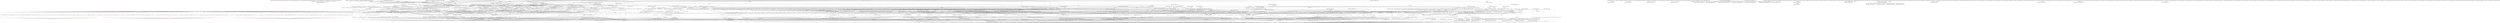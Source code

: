 digraph FedoraRepo {

// Graph node names
	gst376518264 [label="gstreamer1.0-soundtouch-1.2.4-1plf-plf2014.1.x86_64" shape=box]
	aud376518265 [label="audacious-fluidsynth-3.4.3-2plf-plf2014.1.x86_64" shape=box]
	gst376518266 [label="gstreamer0.10-musepack-0.10.23-5plf-plf2014.1.x86_64" shape=box]
	xsc376518267 [label="xscreensaver-base-5.26-1plf-plf2014.1.x86_64" shape=box]
	pia376518268 [label="pianobar-2012.04.24-1-rosa2014.1.x86_64" shape=box]
	qmm376518269 [label="qmmp-musepack-0.8.1-1plf-plf2014.1.x86_64" shape=box]
	vlc376518270 [label="vlc-plugin-opengl-2.1.5-1plf-plf2014.1.x86_64" shape=box]
	lib376518271 [label="lib64fame-devel-0.9.1-12-plf2014.1.x86_64" shape=box]
	vlc376518272 [label="vlc-plugin-pulse-2.1.5-1plf-plf2014.1.x86_64" shape=box]
	cdr376518273 [label="cdrdao-1.2.3-10plf-plf2014.1.x86_64" shape=box]
	gst376518274 [label="gstreamer1.0-rtmp-1.2.4-1plf-plf2014.1.x86_64" shape=box]
	vlc376518275 [label="vlc-plugin-jack-2.1.5-1plf-plf2014.1.x86_64" shape=box]
	lib376518276 [label="lib64sox-devel-14.4.1-2plf-plf2014.1.x86_64" shape=box]
	lib376518277 [label="lib64txc-dxtn-1.0.1-3-plf2014.1.x86_64" shape=box]
	gst376518278 [label="gstreamer0.10-wildmidi-0.10.23-5plf-plf2014.1.x86_64" shape=box]
	lib376518279 [label="lib64amrnb3-7.0.0.2-4-plf2014.1.x86_64" shape=box]
	xin376518280 [label="xine-faad-1.2.5-2plf-plf2014.1.x86_64" shape=box]
	lib376518281 [label="lib64xvid-devel-1.3.3-1-plf2014.1.x86_64" shape=box]
	gst376518282 [label="gstreamer0.10-celt-0.10.23-5plf-plf2014.1.x86_64" shape=box]
	mpl376518283 [label="mplayer-1.1.1-2.r36417.11plf-rosa2014.1.x86_64" shape=box]
	lib376518284 [label="lib64mac-devel-3.99.4.5.7-1-plf2014.1.x86_64" shape=box]
	sox376518285 [label="sox-14.4.1-2plf-plf2014.1.x86_64" shape=box]
	lib376518286 [label="lib64mythqjson0-0.27.1-1plf-plf2014.1.x86_64" shape=box]
	vlc376518287 [label="vlc-plugin-projectm-2.1.5-1plf-plf2014.1.x86_64" shape=box]
	lib376518288 [label="lib64opencore-amr-devel-0.1.3-2-plf2014.1.x86_64" shape=box]
	gst376518289 [label="gstreamer0.10-schroedinger-0.10.23-5plf-plf2014.1.x86_64" shape=box]
	gst376518290 [label="gstreamer0.10-mpeg2enc-0.10.23-5plf-plf2014.1.x86_64" shape=box]
	avi376518291 [label="avidemux-2.5.6-4plf-plf2014.1.x86_64" shape=box]
	lib376518292 [label="lib64cpdf2-static-devel-2.02r1-5-plf2014.1.x86_64" shape=box]
	myt376518293 [label="mythtv-mythweb-0.27.1-1plf-plf2014.1.x86_64" shape=box]
	lib376518294 [label="lib64vo-amrwbenc-devel-0.1.2-1-rosa2014.1.x86_64" shape=box]
	xin376518295 [label="xine-esd-1.2.5-2plf-plf2014.1.x86_64" shape=box]
	vlc376518296 [label="vlc-plugin-libnotify-2.1.5-1plf-plf2014.1.x86_64" shape=box]
	gst376518297 [label="gstreamer0.10-mms-0.10.23-5plf-plf2014.1.x86_64" shape=box]
	gst376518298 [label="gstreamer0.10-vo-aac-0.10.23-5plf-plf2014.1.x86_64" shape=box]
	gst376518299 [label="gstreamer1.0-cdio-1.2.4-3plf-plf2014.1.x86_64" shape=box]
	gst376518300 [label="gstreamer1.0-curl-1.2.4-1plf-plf2014.1.x86_64" shape=box]
	lib376518301 [label="lib64x264-static-devel-0.142-0.20140615.1-plf2014.1.x86_64" shape=box]
	lib376518302 [label="libquicktime-faac-1.2.4-6plf-plf2014.1.x86_64" shape=box]
	myt376518303 [label="mythtv-plugin-news-0.27.1-1plf-plf2014.1.x86_64" shape=box]
	too376518304 [label="toolame-02l-4-plf2014.1.x86_64" shape=box]
	gst376518305 [label="gstreamer1.0-x264-1.2.4-3plf-plf2014.1.x86_64" shape=box]
	cdr376518306 [label="cdrdao-toc2mp3-1.2.3-10plf-plf2014.1.x86_64" shape=box]
	lib376518307 [label="lib64ffmpeg-devel-2.3.3-1plf-plf2014.1.x86_64" shape=box]
	lib376518308 [label="lib64faac-devel-1.28-5-plf2014.1.x86_64" shape=box]
	vlc376518309 [label="vlc-plugin-shout-2.1.5-1plf-plf2014.1.x86_64" shape=box]
	xin376518310 [label="xine-wavpack-1.2.5-2plf-plf2014.1.x86_64" shape=box]
	qmm376518311 [label="qmmp-wavpack-0.8.1-1plf-plf2014.1.x86_64" shape=box]
	gst376518312 [label="gstreamer0.10-cdio-0.10.19-4plf-plf2014.1.x86_64" shape=box]
	aut376518313 [label="autopano-sift-C-2.5.1-2-plf2014.1.x86_64" shape=box]
	qmm376518314 [label="qmmp-modplug-0.8.1-1plf-plf2014.1.x86_64" shape=box]
	gst376518315 [label="gstreamer0.10-lame-0.10.19-4plf-plf2014.1.x86_64" shape=box]
	lib376518316 [label="lib64qmmp0-0.8.1-1plf-plf2014.1.x86_64" shape=box]
	xin376518317 [label="xine-caca-1.2.5-2plf-plf2014.1.x86_64" shape=box]
	lib376518318 [label="lib64dvdcss2-1.2.13-1-plf2014.1.x86_64" shape=box]
	vlc376518319 [label="vlc-plugin-vdpau-2.1.5-1plf-plf2014.1.x86_64" shape=box]
	lib376518320 [label="lib64gsturidownloader1.0_0-devel-1.2.4-1plf-plf2014.1.x86_64" shape=box]
	gst376518321 [label="gstreamer0.10-cog-0.10.23-5plf-plf2014.1.x86_64" shape=box]
	jav376518322 [label="java-1.6.0-sun-devel-1.6.0.26-4-rosa2014.1.x86_64" shape=box]
	lib376518323 [label="lib64mythtv0.27_0-0.27.1-1plf-plf2014.1.x86_64" shape=box]
	lib376518324 [label="lib64quicktime-devel-1.2.4-6plf-plf2014.1.x86_64" shape=box]
	gst376518325 [label="gstreamer1.0-libass-1.2.4-1plf-plf2014.1.x86_64" shape=box]
	cin376518326 [label="cinelerra-2.1.5-1.git20110903.3-plf2014.1.x86_64" shape=box]
	lib376518327 [label="libquicktime-1.2.4-6plf-plf2014.1.x86_64" shape=box]
	lib376518328 [label="lib64mythupnp0.27_0-0.27.1-1plf-plf2014.1.x86_64" shape=box]
	lib376518329 [label="lib64faac0-1.28-5-plf2014.1.x86_64" shape=box]
	lib376518330 [label="lib64avcodec55-2.3.3-1plf-plf2014.1.x86_64" shape=box]
	gst376518331 [label="gstreamer1.0-lame-1.2.4-3plf-plf2014.1.x86_64" shape=box]
	gst376518332 [label="gstreamer0.10-faad-0.10.23-5plf-plf2014.1.x86_64" shape=box]
	ice376518333 [label="ices0-0.4-8-plf2014.1.x86_64" shape=box]
	myt376518334 [label="mythtv-plugin-archive-0.27.1-1plf-plf2014.1.x86_64" shape=box]
	dvb376518335 [label="dvb-firmwares-frontends-20110802-1-plf2014.1.noarch" shape=box]
	myt376518336 [label="mythtv-plugin-browser-0.27.1-1plf-plf2014.1.x86_64" shape=box]
	gst376518337 [label="gstreamer0.10-nas-0.10.23-5plf-plf2014.1.x86_64" shape=box]
	lib376518338 [label="lib64amrwb3-7.0.0.4-2-plf2014.1.x86_64" shape=box]
	lam376518339 [label="lame-mp3x-3.99.5-4-plf2014.1.x86_64" shape=box]
	gst376518340 [label="gstreamer0.10-vp8-0.10.23-5plf-plf2014.1.x86_64" shape=box]
	gst376518341 [label="gstreamer1.0-mpeg2enc-1.2.4-1plf-plf2014.1.x86_64" shape=box]
	vlc376518342 [label="vlc-plugin-opencv-2.1.5-1plf-plf2014.1.x86_64" shape=box]
	gst376518343 [label="gstreamer1.0-gsm-1.2.4-1plf-plf2014.1.x86_64" shape=box]
	gst376518344 [label="gstreamer0.10-mpeg-0.10.19-4plf-plf2014.1.x86_64" shape=box]
	qmm376518345 [label="qmmp-aac-0.8.1-1plf-plf2014.1.x86_64" shape=box]
	faa376518346 [label="faac-1.28-5-plf2014.1.x86_64" shape=box]
	ass376518347 [label="assaultcube-1.1.0.4-2-plf2014.1.x86_64" shape=box]
	lib376518348 [label="lib64dvdcss-devel-1.2.13-1-plf2014.1.x86_64" shape=box]
	lib376518349 [label="lib64gstmpegts1.0_0-devel-1.2.4-1plf-plf2014.1.x86_64" shape=box]
	lib376518350 [label="lib64ogmripgtk1-1.0.0-1-plf2014.1.x86_64" shape=box]
	lib376518351 [label="lib64amrwb-devel-7.0.0.4-2-plf2014.1.x86_64" shape=box]
	lib376518352 [label="lib64gsturidownloader1.0-devel-1.2.4-1plf-plf2014.1.x86_64" shape=box]
	myt376518353 [label="mythtv-plugin-netvision-0.27.1-1plf-plf2014.1.x86_64" shape=box]
	vlc376518354 [label="vlc-plugin-schroedinger-2.1.5-1plf-plf2014.1.x86_64" shape=box]
	gst376518355 [label="gstreamer1.0-mpeg-1.2.4-3plf-plf2014.1.x86_64" shape=box]
	lib376518356 [label="libquicktime-lame-1.2.4-6plf-plf2014.1.x86_64" shape=box]
	gst376518357 [label="gstreamer1.0-sid-1.2.4-3plf-plf2014.1.x86_64" shape=box]
	lib376518358 [label="lib64opal3.10.10-plugins-3.10.10-4plf-plf2014.1.x86_64" shape=box]
	lib376518359 [label="libquicktime-x264-1.2.4-6plf-plf2014.1.x86_64" shape=box]
	xin376518360 [label="xine-dxr3-1.2.5-2plf-plf2014.1.x86_64" shape=box]
	gst376518361 [label="gstreamer0.10-a52dec-0.10.19-4plf-plf2014.1.x86_64" shape=box]
	gst376518362 [label="gstreamer0.10-plugins-bad-doc-0.10.23-5plf-plf2014.1.x86_64" shape=box]
	lib376518363 [label="lib64quicktime0-1.2.4-6plf-plf2014.1.x86_64" shape=box]
	lib376518364 [label="lib64k3blib6-2.0.2-11plf-plf2014.1.x86_64" shape=box]
	gst376518365 [label="gstreamer0.10-sid-0.10.19-4plf-plf2014.1.x86_64" shape=box]
	vlc376518366 [label="vlc-plugin-sdl-2.1.5-1plf-plf2014.1.x86_64" shape=box]
	lib376518367 [label="lib64mythhdhomerun0.27_0-0.27.1-1plf-plf2014.1.x86_64" shape=box]
	lib376518368 [label="lib64ogmriplavc1-1.0.0-1-plf2014.1.x86_64" shape=box]
	lib376518369 [label="lib64ogmdvdgtk1-1.0.0-1-plf2014.1.x86_64" shape=box]
	qmm376518370 [label="qmmp-sid-0.8.1-1plf-plf2014.1.x86_64" shape=box]
	lib376518371 [label="lib64gstbasecamerabinsrc0.10_23-0.10.23-5plf-plf2014.1.x86_64" shape=box]
	lib376518372 [label="lib64qmmp-devel-0.8.1-1plf-plf2014.1.x86_64" shape=box]
	pam376518373 [label="paml-4.4e-1-plf2014.1.x86_64" shape=box]
	lib376518374 [label="lib64fontconfig-devel-2.11.1-1plf-plf2014.1.x86_64" shape=box]
	dvb376518375 [label="dvb-firmwares-usb-20110802-1-plf2014.1.noarch" shape=box]
	amr376518376 [label="amrwb-7.0.0.4-2-plf2014.1.x86_64" shape=box]
	avi376518377 [label="avidemux-cli-2.5.6-4plf-plf2014.1.x86_64" shape=box]
	gst376518378 [label="gstreamer0.10-dirac-0.10.23-5plf-plf2014.1.x86_64" shape=box]
	tas376518379 [label="task-codecs-1-1-rosa2014.1.x86_64" shape=box]
	vlc376518380 [label="vlc-plugin-gme-2.1.5-1plf-plf2014.1.x86_64" shape=box]
	vlc376518381 [label="vlc-plugin-twolame-2.1.5-1plf-plf2014.1.x86_64" shape=box]
	myt376518382 [label="mythtv-plugin-gallery-0.27.1-1plf-plf2014.1.x86_64" shape=box]
	vlc376518383 [label="vlc-plugin-dv-2.1.5-1plf-plf2014.1.x86_64" shape=box]
	lib376518384 [label="lib64fame0.9_1-0.9.1-12-plf2014.1.x86_64" shape=box]
	lib376518385 [label="lib64opal3.10.10-3.10.10-4plf-plf2014.1.x86_64" shape=box]
	lib376518386 [label="lib64x264-devel-0.142-0.20140615.1-plf2014.1.x86_64" shape=box]
	lib376518387 [label="libpano13-tools-2.9.18-5plf-plf2014.1.x86_64" shape=box]
	lam376518388 [label="lame-3.99.5-4-plf2014.1.x86_64" shape=box]
	myt376518389 [label="mythtv-plugin-game-0.27.1-1plf-plf2014.1.x86_64" shape=box]
	lib376518390 [label="lib64mythservicecontracts0.27_0-0.27.1-1plf-plf2014.1.x86_64" shape=box]
	vlc376518391 [label="vlc-plugin-flac-2.1.5-1plf-plf2014.1.x86_64" shape=box]
	lib376518392 [label="lib64cpdf2-2.02r1-5-plf2014.1.x86_64" shape=box]
	gst376518393 [label="gstreamer1.0-amrwbdec-1.2.4-3plf-plf2014.1.x86_64" shape=box]
	vlc376518394 [label="vlc-plugin-upnp-2.1.5-1plf-plf2014.1.x86_64" shape=box]
	avi376518395 [label="avidemux-qt-2.5.6-4plf-plf2014.1.x86_64" shape=box]
	chr376518396 [label="chromium-browser-pepper-flash-14.0.0.145-1-rosa2014.1.x86_64" shape=box]
	gst376518397 [label="gstreamer0.10-jp2k-0.10.23-5plf-plf2014.1.x86_64" shape=box]
	pgm376518398 [label="pgmfindclip-1.13-4-plf2014.1.x86_64" shape=box]
	lib376518399 [label="lib64mythmetadata0.27_0-0.27.1-1plf-plf2014.1.x86_64" shape=box]
	lib376518400 [label="lib64gstvdp0.10_23-0.10.23-5plf-plf2014.1.x86_64" shape=box]
	faa376518401 [label="faad2-2.7-6-plf2014.1.x86_64" shape=box]
	lib376518402 [label="lib64gstmpegts1.0-devel-1.2.4-1plf-plf2014.1.x86_64" shape=box]
	lib376518403 [label="libquicktime-dv-1.2.4-6plf-plf2014.1.x86_64" shape=box]
	mah376518404 [label="mahjongg3d-extra-0.96-4-plf2014.1.noarch" shape=box]
	lib376518405 [label="lib64gstinsertbin1.0_0-devel-1.2.4-1plf-plf2014.1.x86_64" shape=box]
	ala376518406 [label="alac_decoder-0.2.0-1-plf2014.1.x86_64" shape=box]
	myt376518407 [label="mythtv-setup-0.27.1-1plf-plf2014.1.x86_64" shape=box]
	gst376518408 [label="gstreamer1.0-twolame-1.2.4-3plf-plf2014.1.x86_64" shape=box]
	xsc376518409 [label="xscreensaver-common-5.26-1plf-plf2014.1.x86_64" shape=box]
	ffm376518410 [label="ffmpeg-2.3.3-1plf-plf2014.1.x86_64" shape=box]
	vlc376518411 [label="vlc-plugin-ncurses-2.1.5-1plf-plf2014.1.x86_64" shape=box]
	myt376518412 [label="mythtv-plugin-zoneminder-0.27.1-1plf-plf2014.1.x86_64" shape=box]
	xep376518413 [label="xephem-3.7.5-2-plf2014.1.x86_64" shape=box]
	sub376518414 [label="subtitleripper-0.6.14-0.20051106.6-plf2014.1.x86_64" shape=box]
	lib376518415 [label="lib64avdevice55-2.3.3-1plf-plf2014.1.x86_64" shape=box]
	jav376518416 [label="java-1.6.0-sun-alsa-1.6.0.26-4-rosa2014.1.x86_64" shape=box]
	gst376518417 [label="gstreamer1.0-a52dec-1.2.4-3plf-plf2014.1.x86_64" shape=box]
	pps376518418 [label="ppsspp-at3plus-plugin-0.1.2-1-rosa2014.1.x86_64" shape=box]
	lib376518419 [label="lib64gstphotography0.10_23-0.10.23-5plf-plf2014.1.x86_64" shape=box]
	xin376518420 [label="xine-sdl-1.2.5-2plf-plf2014.1.x86_64" shape=box]
	gst376518421 [label="gstreamer0.10-gsm-0.10.23-5plf-plf2014.1.x86_64" shape=box]
	lib376518422 [label="lib64vo-aacenc-devel-0.1.2-1-rosa2014.1.x86_64" shape=box]
	lib376518423 [label="libquicktime-progs-1.2.4-6plf-plf2014.1.x86_64" shape=box]
	tas376518424 [label="task-codecs-minimal-1-1-rosa2014.1.x86_64" shape=box]
	vlc376518425 [label="vlc-2.1.5-1plf-plf2014.1.x86_64" shape=box]
	lib376518426 [label="lib64lame0-3.99.5-4-plf2014.1.x86_64" shape=box]
	myt376518427 [label="mythtv-common-0.27.1-1plf-plf2014.1.x86_64" shape=box]
	lib376518428 [label="lib64ogmripmplayer1-1.0.0-1-plf2014.1.x86_64" shape=box]
	vlc376518429 [label="vlc-plugin-speex-2.1.5-1plf-plf2014.1.x86_64" shape=box]
	gst376518430 [label="gstreamer1.0-dts-1.2.4-1plf-plf2014.1.x86_64" shape=box]
	lib376518431 [label="lib64opal3-devel-3.10.10-4plf-plf2014.1.x86_64" shape=box]
	gst376518432 [label="gstreamer1.0-plugins-bad-doc-1.2.4-1plf-plf2014.1.noarch" shape=box]
	gst376518433 [label="gstreamer0.10-amrnb-0.10.19-4plf-plf2014.1.x86_64" shape=box]
	vlc376518434 [label="vlc-plugin-theora-2.1.5-1plf-plf2014.1.x86_64" shape=box]
	dvb376518435 [label="dvb-firmwares-ttpci-20110802-1-plf2014.1.noarch" shape=box]
	dea376518436 [label="deadbeef-0.6.2-1plf-plf2014.1.x86_64" shape=box]
	lxd376518437 [label="lxdvdrip-1.77-1-plf2014.1.x86_64" shape=box]
	lib376518438 [label="libdca-tools-0.0.5-5-plf2014.1.x86_64" shape=box]
	aud376518439 [label="audacious-adplug-3.4.3-2plf-plf2014.1.x86_64" shape=box]
	vlc376518440 [label="vlc-plugin-gnutls-2.1.5-1plf-plf2014.1.x86_64" shape=box]
	lib376518441 [label="lib64myth-devel-0.27.1-1plf-plf2014.1.x86_64" shape=box]
	lib376518442 [label="lib64x265-static-devel-1.1-1-plf2014.1.x86_64" shape=box]
	pip376518443 [label="pipelight-0.2.7.1-7-rosa2014.1.x86_64" shape=box]
	lib376518444 [label="lib64qmmpui0-0.8.1-1plf-plf2014.1.x86_64" shape=box]
	gst376518445 [label="gstreamer0.10-x264-0.10.19-4plf-plf2014.1.x86_64" shape=box]
	aud376518446 [label="audacious-pulse-3.4.3-2plf-plf2014.1.x86_64" shape=box]
	gst376518447 [label="gstreamer0.10-faac-0.10.23-5plf-plf2014.1.x86_64" shape=box]
	vlc376518448 [label="vlc-plugin-kate-2.1.5-1plf-plf2014.1.x86_64" shape=box]
	qmm376518449 [label="qmmp-jack-0.8.1-1plf-plf2014.1.x86_64" shape=box]
	gst376518450 [label="gstreamer0.10-ladspa-0.10.23-5plf-plf2014.1.x86_64" shape=box]
	mac376518451 [label="mac-3.99.4.5.7-1-plf2014.1.x86_64" shape=box]
	spa376518452 [label="spacehulk-1.5-0.beta2.4-plf2014.1.x86_64" shape=box]
	xin376518453 [label="xine-gnomevfs-1.2.5-2plf-plf2014.1.x86_64" shape=box]
	lib376518454 [label="lib64mythbase0.27_0-0.27.1-1plf-plf2014.1.x86_64" shape=box]
	kbd376518455 [label="k3b-devel-2.0.2-11plf-plf2014.1.x86_64" shape=box]
	lib376518456 [label="lib64gstphotography1.0_0-1.2.4-1plf-plf2014.1.x86_64" shape=box]
	man376518457 [label="mandvd-2.6-3-plf2014.1.x86_64" shape=box]
	vdr376518458 [label="vdrrip-0.3.0-14-plf2014.1.x86_64" shape=box]
	qmm376518459 [label="qmmp-oss-0.8.1-1plf-plf2014.1.x86_64" shape=box]
	xpl376518460 [label="x264-0.142-0.20140615.1-plf2014.1.x86_64" shape=box]
	aud376518461 [label="audacious-wavpack-3.4.3-2plf-plf2014.1.x86_64" shape=box]
	gst376518462 [label="gstreamer0.10-directfb-0.10.23-5plf-plf2014.1.x86_64" shape=box]
	gst376518463 [label="gstreamer1.0-plugins-ugly-1.2.4-3plf-plf2014.1.x86_64" shape=box]
	lib376518464 [label="lib64ogmjob1-1.0.0-1-plf2014.1.x86_64" shape=box]
	gst376518465 [label="gstreamer1.0-schroedinger-1.2.4-1plf-plf2014.1.x86_64" shape=box]
	lib376518466 [label="lib64avutil52-2.3.3-1plf-plf2014.1.x86_64" shape=box]
	lib376518467 [label="lib64dca0-0.0.5-5-plf2014.1.x86_64" shape=box]
	myt376518468 [label="mythtv-themes-base-0.27.1-1plf-plf2014.1.noarch" shape=box]
	gst376518469 [label="gstreamer0.10-dc1394-0.10.23-5plf-plf2014.1.x86_64" shape=box]
	lib376518470 [label="lib64myth0.27_0-0.27.1-1plf-plf2014.1.x86_64" shape=box]
	lib376518471 [label="lib64faad2-devel-2.7-6-plf2014.1.x86_64" shape=box]
	lib376518472 [label="lib64opencore-amr0-0.1.3-2-plf2014.1.x86_64" shape=box]
	gst376518473 [label="gstreamer0.10-rtmp-0.10.23-5plf-plf2014.1.x86_64" shape=box]
	lib376518474 [label="lib64gstphotographyi1.0-devel-1.2.4-1plf-plf2014.1.x86_64" shape=box]
	lib376518475 [label="lib64txc-dxtn-devel-1.0.1-3-plf2014.1.x86_64" shape=box]
	myt376518476 [label="mythtv-doc-0.27.1-1plf-plf2014.1.x86_64" shape=box]
	qmm376518477 [label="qmmp-0.8.1-1plf-plf2014.1.x86_64" shape=box]
	myt376518478 [label="mythtv-plugin-music-0.27.1-1plf-plf2014.1.x86_64" shape=box]
	lib376518479 [label="lib64xine-devel-1.2.5-2plf-plf2014.1.x86_64" shape=box]
	xin376518480 [label="xine-plugins-1.2.5-2plf-plf2014.1.x86_64" shape=box]
	lib376518481 [label="lib64mythswresample0-0.27.1-1plf-plf2014.1.x86_64" shape=box]
	lib376518482 [label="lib64gstbasevideo1.0_0-1.2.4-1plf-plf2014.1.x86_64" shape=box]
	lib376518483 [label="lib64vo-aacenc0-0.1.2-1-rosa2014.1.x86_64" shape=box]
	lib376518484 [label="lib64faad2_2-2.7-6-plf2014.1.x86_64" shape=box]
	lib376518485 [label="lib64swscaler2-2.3.3-1plf-plf2014.1.x86_64" shape=box]
	lib376518486 [label="lib64qmmpui-devel-0.8.1-1plf-plf2014.1.x86_64" shape=box]
	php376518487 [label="php-mythtv-0.27.1-1plf-plf2014.1.noarch" shape=box]
	xri376518488 [label="xrick-021212-4-plf2014.1.x86_64" shape=box]
	gst376518489 [label="gstreamer0.10-resindvd-0.10.23-5plf-plf2014.1.x86_64" shape=box]
	mpa376518490 [label="mp4als-rm23-1-plf2014.1.x86_64" shape=box]
	lib376518491 [label="lib64mythfreemheg0.27_0-0.27.1-1plf-plf2014.1.x86_64" shape=box]
	xin376518492 [label="xine-jack-1.2.5-2plf-plf2014.1.x86_64" shape=box]
	gst376518493 [label="gstreamer0.10-soundtouch-0.10.23-5plf-plf2014.1.x86_64" shape=box]
	vlc376518494 [label="vlc-plugin-mpc-2.1.5-1plf-plf2014.1.x86_64" shape=box]
	ogm376518495 [label="ogmrip-1.0.0-1-plf2014.1.x86_64" shape=box]
	xin376518496 [label="xine-aa-1.2.5-2plf-plf2014.1.x86_64" shape=box]
	lib376518497 [label="lib64ffmpeg-static-devel-2.3.3-1plf-plf2014.1.x86_64" shape=box]
	lib376518498 [label="lib64mythpostproc52-0.27.1-1plf-plf2014.1.x86_64" shape=box]
	cdr376518499 [label="cdrdao-gcdmaster-1.2.3-10plf-plf2014.1.x86_64" shape=box]
	chr376518500 [label="chromium-browser-pdf-plugin-14.0.0.145-1-rosa2014.1.x86_64" shape=box]
	gst376518501 [label="gstreamer0.10-dts-0.10.23-5plf-plf2014.1.x86_64" shape=box]
	lib376518502 [label="lib64gstbasevideo1.0-devel-1.2.4-1plf-plf2014.1.x86_64" shape=box]
	mpl376518503 [label="mplayer-gui-1.1.1-2.r36417.11plf-rosa2014.1.x86_64" shape=box]
	gst376518504 [label="gstreamer0.10-gme-0.10.23-5plf-plf2014.1.x86_64" shape=box]
	dvd376518505 [label="dvdwizard-0.7.0-2-plf2014.1.noarch" shape=box]
	lib376518506 [label="lib64gst-plugins-bad0.10-devel-0.10.23-5plf-plf2014.1.x86_64" shape=box]
	vdr376518507 [label="vdr-plugin-vdrrip-0.3.0-14-plf2014.1.x86_64" shape=box]
	gst376518508 [label="gstreamer1.0-faac-1.2.4-1plf-plf2014.1.x86_64" shape=box]
	lib376518509 [label="lib64lame-devel-3.99.5-4-plf2014.1.x86_64" shape=box]
	lib376518510 [label="lib64amrnb-devel-7.0.0.2-4-plf2014.1.x86_64" shape=box]
	web376518511 [label="webcore-fonts-3.0-2-rosa2014.1.noarch" shape=box]
	qmm376518512 [label="qmmp-ffmpeg-0.8.1-1plf-plf2014.1.x86_64" shape=box]
	lib376518513 [label="lib64gstbasevideo0.10_23-0.10.23-5plf-plf2014.1.x86_64" shape=box]
	vlc376518514 [label="vlc-plugin-vaapi-2.1.5-1plf-plf2014.1.x86_64" shape=box]
	vlc376518515 [label="vlc-plugin-fluidsynth-2.1.5-1plf-plf2014.1.x86_64" shape=box]
	vlc376518516 [label="vlc-plugin-bonjour-2.1.5-1plf-plf2014.1.x86_64" shape=box]
	jav376518517 [label="java-1.6.0-sun-fonts-1.6.0.26-4-rosa2014.1.x86_64" shape=box]
	vlc376518518 [label="vlc-plugin-lirc-2.1.5-1plf-plf2014.1.x86_64" shape=box]
	lib376518519 [label="lib64mythavcodec54-0.27.1-1plf-plf2014.1.x86_64" shape=box]
	rea376518520 [label="real-codecs-1.2-8-plf2014.1.x86_64" shape=box]
	vlc376518521 [label="vlc-plugin-aa-2.1.5-1plf-plf2014.1.x86_64" shape=box]
	aud376518522 [label="audacious-plugins-3.4.3-2plf-plf2014.1.x86_64" shape=box]
	jav376518523 [label="java-1.6.0-sun-src-1.6.0.26-4-rosa2014.1.x86_64" shape=box]
	gst376518524 [label="gstreamer0.10-ofa-0.10.23-5plf-plf2014.1.x86_64" shape=box]
	rip376518525 [label="ripmake-1.39-3-rosa2014.1.noarch" shape=box]
	vob376518526 [label="vobcopy-1.2.0-2-plf2014.1.x86_64" shape=box]
	una376518527 [label="unarj-2.65-4-plf2014.1.x86_64" shape=box]
	gst376518528 [label="gstreamer0.10-amrwbdec-0.10.19-4plf-plf2014.1.x86_64" shape=box]
	lib376518529 [label="lib64mythprotoserver0.27_0-0.27.1-1plf-plf2014.1.x86_64" shape=box]
	pyt376518530 [label="python-mythtv-0.27.1-1plf-plf2014.1.x86_64" shape=box]
	myt376518531 [label="mythtv-plugin-weather-0.27.1-1plf-plf2014.1.x86_64" shape=box]
	lib376518532 [label="lib64fontconfig1-2.11.1-1plf-plf2014.1.x86_64" shape=box]
	lib376518533 [label="lib64cpdf2-devel-2.02r1-5-plf2014.1.x86_64" shape=box]
	lib376518534 [label="lib64lame-static-devel-3.99.5-4-plf2014.1.x86_64" shape=box]
	lib376518535 [label="lib64xine2-1.2.5-2plf-plf2014.1.x86_64" shape=box]
	lib376518536 [label="lib64pano13-devel-2.9.18-5plf-plf2014.1.x86_64" shape=box]
	qmm376518537 [label="qmmp-plugins-0.8.1-1plf-plf2014.1.x86_64" shape=box]
	lib376518538 [label="lib64avfilter4-2.3.3-1plf-plf2014.1.x86_64" shape=box]
	men376518539 [label="mencoder-1.1.1-2.r36417.11plf-rosa2014.1.x86_64" shape=box]
	xsc376518540 [label="xscreensaver-matrix-5.26-1plf-plf2014.1.x86_64" shape=box]
	aud376518541 [label="audacious-jack-3.4.3-2plf-plf2014.1.x86_64" shape=box]
	xsc376518542 [label="xscreensaver-gl-5.26-1plf-plf2014.1.x86_64" shape=box]
	lib376518543 [label="libquicktime-faad-1.2.4-6plf-plf2014.1.x86_64" shape=box]
	swf376518544 [label="swftools-0.9.2-1-plf2014.1.x86_64" shape=box]
	emf376518545 [label="em8300-firmware-29-3-plf2014.1.noarch" shape=box]
	xin376518546 [label="xine-pulse-1.2.5-2plf-plf2014.1.x86_64" shape=box]
	gst376518547 [label="gstreamer0.10-libass-0.10.23-5plf-plf2014.1.x86_64" shape=box]
	lib376518548 [label="lib64mac2-3.99.4.5.7-1-plf2014.1.x86_64" shape=box]
	lib376518549 [label="lib64ogmrip1-1.0.0-1-plf2014.1.x86_64" shape=box]
	lib376518550 [label="lib64mythavformat54-0.27.1-1plf-plf2014.1.x86_64" shape=box]
	dvd376518551 [label="dvdrip-0.98.11-4-plf2014.1.x86_64" shape=box]
	xsc376518552 [label="xscreensaver-extrusion-5.26-1plf-plf2014.1.x86_64" shape=box]
	lib376518553 [label="lib64postproc52-2.3.3-1plf-plf2014.1.x86_64" shape=box]
	vdr376518554 [label="vdr-plugin-sc-0.9.3-3-plf2014.1.x86_64" shape=box]
	vlc376518555 [label="vlc-plugin-lua-2.1.5-1plf-plf2014.1.x86_64" shape=box]
	dea376518556 [label="deadbeef-devel-0.6.2-1plf-plf2014.1.x86_64" shape=box]
	gst376518557 [label="gstreamer0.10-kate-0.10.23-5plf-plf2014.1.x86_64" shape=box]
	mpd376518558 [label="mpd-0.18.10-2plf-plf2014.1.x86_64" shape=box]
	lib376518559 [label="lib64vo-amrwbenc0-0.1.2-1-rosa2014.1.x86_64" shape=box]
	gst376518560 [label="gstreamer0.10-curl-0.10.23-5plf-plf2014.1.x86_64" shape=box]
	kco376518561 [label="k9copy-2.3.8-3-plf2014.1.x86_64" shape=box]
	fil376518562 [label="file2divx3pass-2.3-3-plf2014.1.noarch" shape=box]
	fon376518563 [label="fontconfig-2.11.1-1plf-plf2014.1.x86_64" shape=box]
	jav376518564 [label="java-1.6.0-sun-demo-1.6.0.26-4-rosa2014.1.x86_64" shape=box]
	vlc376518565 [label="vlc-plugin-libass-2.1.5-1plf-plf2014.1.x86_64" shape=box]
	vlc376518566 [label="vlc-plugin-mod-2.1.5-1plf-plf2014.1.x86_64" shape=box]
	gst376518567 [label="gstreamer0.10-amrwb-0.10.23-5plf-plf2014.1.x86_64" shape=box]
	jav376518568 [label="java-1.6.0-sun-plugin-1.6.0.26-4-rosa2014.1.x86_64" shape=box]
	lib376518569 [label="lib64gstinsertbin1.0-devel-1.2.4-1plf-plf2014.1.x86_64" shape=box]
	gst376518570 [label="gstreamer1.0-mms-1.2.4-1plf-plf2014.1.x86_64" shape=box]
	gst376518571 [label="gstreamer0.10-vdpau-0.10.23-5plf-plf2014.1.x86_64" shape=box]
	gst376518572 [label="gstreamer0.10-plugins-bad-0.10.23-5plf-plf2014.1.x86_64" shape=box]
	aud376518573 [label="audiokonverter-5.9.1-6plf-plf2014.1.noarch" shape=box]
	gst376518574 [label="gstreamer0.10-xvid-0.10.23-5plf-plf2014.1.x86_64" shape=box]
	jav376518575 [label="java-1.6.0-sun-jdbc-1.6.0.26-4-rosa2014.1.x86_64" shape=box]
	lib376518576 [label="lib64x265-devel-1.1-1-plf2014.1.x86_64" shape=box]
	lib376518577 [label="lib64vlc-devel-2.1.5-1plf-plf2014.1.x86_64" shape=box]
	dvb376518578 [label="dvb-firmwares-v4l-20110802-1-plf2014.1.noarch" shape=box]
	amr376518579 [label="amrnb-7.0.0.2-4-plf2014.1.x86_64" shape=box]
	lib376518580 [label="lib64x264_142-0.142-0.20140615.1-plf2014.1.x86_64" shape=box]
	gst376518581 [label="gstreamer0.10-voip-0.10.23-5plf-plf2014.1.x86_64" shape=box]
	xin376518582 [label="xine-smb-1.2.5-2plf-plf2014.1.x86_64" shape=box]
	xgx376518583 [label="x48-gxrom-1.0-3-plf2014.1.noarch" shape=box]
	bfi376518584 [label="b43-firmware-784.2-1-rosa2014.1.noarch" shape=box]
	lib376518585 [label="lib64avformat55-2.3.3-1plf-plf2014.1.x86_64" shape=box]
	avi376518586 [label="avidemux-gtk-2.5.6-4plf-plf2014.1.x86_64" shape=box]
	gst376518587 [label="gstreamer1.0-amrnb-1.2.4-3plf-plf2014.1.x86_64" shape=box]
	kbp376518588 [label="k3b-2.0.2-11plf-plf2014.1.x86_64" shape=box]
	vlc376518589 [label="vlc-plugin-zvbi-2.1.5-1plf-plf2014.1.x86_64" shape=box]
	vlc376518590 [label="vlc-plugin-opus-2.1.5-1plf-plf2014.1.x86_64" shape=box]
	gst376518591 [label="gstreamer0.10-neon-0.10.23-5plf-plf2014.1.x86_64" shape=box]
	gst376518592 [label="gstreamer0.10-rsvg-0.10.23-5plf-plf2014.1.x86_64" shape=box]
	lib376518593 [label="lib64vlccore7-2.1.5-1plf-plf2014.1.x86_64" shape=box]
	jav376518594 [label="java-1.6.0-sun-1.6.0.26-4-rosa2014.1.x86_64" shape=box]
	tra376518595 [label="transcode-1.1.7-8-plf2014.1.x86_64" shape=box]
	lib376518596 [label="lib64mythavutil52-0.27.1-1plf-plf2014.1.x86_64" shape=box]
	lib376518597 [label="lib64dca-devel-0.0.5-5-plf2014.1.x86_64" shape=box]
	xin376518598 [label="xine-flac-1.2.5-2plf-plf2014.1.x86_64" shape=box]
	aud376518599 [label="audacious-sid-3.4.3-2plf-plf2014.1.x86_64" shape=box]
	lib376518600 [label="lib64xvid4-1.3.3-1-plf2014.1.x86_64" shape=box]
	gst376518601 [label="gstreamer1.0-plugins-bad-1.2.4-1plf-plf2014.1.x86_64" shape=box]
	xsx376518602 [label="x48-sxrom-1.0-3-plf2014.1.noarch" shape=box]
	zoo376518603 [label="zoo-2.10-6-plf2014.1.x86_64" shape=box]
	lib376518604 [label="lib64x265_21-1.1-1-plf2014.1.x86_64" shape=box]
	lib376518605 [label="lib64pano13_2-2.9.18-5plf-plf2014.1.x86_64" shape=box]
	lib376518606 [label="lib64faad2-static-devel-2.7-6-plf2014.1.x86_64" shape=box]
	lib376518607 [label="lib64k3bdevice6-2.0.2-11plf-plf2014.1.x86_64" shape=box]
	gst376518608 [label="gstreamer1.0-gme-1.2.4-1plf-plf2014.1.x86_64" shape=box]
	myt376518609 [label="mythtv-backend-0.27.1-1plf-plf2014.1.x86_64" shape=box]
	gst376518610 [label="gstreamer1.0-faad-1.2.4-1plf-plf2014.1.x86_64" shape=box]
	lib376518611 [label="lib64mythswscale2-0.27.1-1plf-plf2014.1.x86_64" shape=box]
	gst376518612 [label="gstreamer0.10-twolame-0.10.19-4plf-plf2014.1.x86_64" shape=box]
	lib376518613 [label="lib64mythui0.27_0-0.27.1-1plf-plf2014.1.x86_64" shape=box]
	gst376518614 [label="gstreamer0.10-plugins-ugly-0.10.19-4plf-plf2014.1.x86_64" shape=box]
	svl376518615 [label="svlc-2.1.5-1plf-plf2014.1.x86_64" shape=box]
	lib376518616 [label="lib64ogmrip-devel-1.0.0-1-plf2014.1.x86_64" shape=box]
	gnu376518617 [label="gnupg-idea-plugin-20030215-3-plf2014.1.x86_64" shape=box]
	lib376518618 [label="lib64mythavdevice54-0.27.1-1plf-plf2014.1.x86_64" shape=box]
	myt376518619 [label="mythtv-frontend-0.27.1-1plf-plf2014.1.x86_64" shape=box]
	xin376518620 [label="xine-image-1.2.5-2plf-plf2014.1.x86_64" shape=box]
	lib376518621 [label="lib64mythavfilter3-0.27.1-1plf-plf2014.1.x86_64" shape=box]
	mpl376518622 [label="mplayer-doc-1.1.1-2.r36417.11plf-rosa2014.1.noarch" shape=box]
	per376518623 [label="perl-MythTV-0.27.1-1plf-plf2014.1.x86_64" shape=box]
	lib376518624 [label="lib64gstsignalprocessor0.10_23-0.10.23-5plf-plf2014.1.x86_64" shape=box]
	lib376518625 [label="lib64swresample0-2.3.3-1plf-plf2014.1.x86_64" shape=box]
	qmm376518626 [label="qmmp-opus-0.8.1-1plf-plf2014.1.x86_64" shape=box]
	xpl376518627 [label="x265-1.1-1-plf2014.1.x86_64" shape=box]
	lib376518628 [label="lib64vlc5-2.1.5-1plf-plf2014.1.x86_64" shape=box]
	phy376518629 [label="phylip-3.69-1-plf2014.1.x86_64" shape=box]
	xsc376518630 [label="xscreensaver-5.26-1plf-plf2014.1.x86_64" shape=box]
	lib376518631 [label="lib64ogmdvd1-1.0.0-1-plf2014.1.x86_64" shape=box]
	lib376518632 [label="lib64gstcodecparsers0.10_23-0.10.23-5plf-plf2014.1.x86_64" shape=box]
	lib376518633 [label="lib64sox2-14.4.1-2plf-plf2014.1.x86_64" shape=box]
	moc376518634 [label="moc-2.6.0-alpha1-rosa2014.1.x86_64" shape=box]
	bom376518635 [label="bombono-dvd-1.2.2-1plf-plf2014.1.x86_64" shape=box]

// Slot connectors
	SLOTavi376518636 [label="avidemux-ui" shape=circle]

// Graph links
	xsc376518267 -> xsc376518409 [label="xscreensaver-common"]
	pia376518268 -> lib376518484 [label="libfaad.so.2()(64bit)"]
	qmm376518269 -> lib376518316 [label="libqmmp.so.0()(64bit)"]
	vlc376518270 -> lib376518593 [label="libvlccore.so.7()(64bit)"]
	vlc376518270 -> vlc376518425 [label="vlc"]
	lib376518271 -> lib376518384 [label="lib64fame0.9_1"]
	vlc376518272 -> lib376518593 [label="libvlccore.so.7()(64bit)"]
	vlc376518272 -> vlc376518425 [label="vlc"]
	vlc376518275 -> lib376518593 [label="libvlccore.so.7()(64bit)"]
	vlc376518275 -> vlc376518425 [label="vlc"]
	lib376518276 -> lib376518509 [label="devel(libmp3lame(64bit))"]
	lib376518276 -> lib376518288 [label="devel(libopencore-amrnb(64bit))"]
	lib376518276 -> lib376518288 [label="devel(libopencore-amrwb(64bit))"]
	lib376518276 -> lib376518633 [label="lib64sox2"]
	xin376518280 -> lib376518484 [label="libfaad.so.2()(64bit)"]
	xin376518280 -> lib376518535 [label="libxine.so.2()(64bit)"]
	xin376518280 -> xin376518480 [label="xine-plugins"]
	lib376518281 -> lib376518600 [label="lib64xvid4"]
	mpl376518283 -> lib376518330 [label="libavcodec.so.55()(64bit)"]
	mpl376518283 -> lib376518330 [label="libavcodec.so.55(LIBAVCODEC_55)(64bit)"]
	mpl376518283 -> lib376518585 [label="libavformat.so.55()(64bit)"]
	mpl376518283 -> lib376518585 [label="libavformat.so.55(LIBAVFORMAT_55)(64bit)"]
	mpl376518283 -> lib376518466 [label="libavutil.so.52()(64bit)"]
	mpl376518283 -> lib376518466 [label="libavutil.so.52(LIBAVUTIL_52)(64bit)"]
	mpl376518283 -> lib376518467 [label="libdca.so.0()(64bit)"]
	mpl376518283 -> lib376518484 [label="libfaad.so.2()(64bit)"]
	mpl376518283 -> lib376518532 [label="libfontconfig.so.1()(64bit)"]
	mpl376518283 -> lib376518553 [label="libpostproc.so.52()(64bit)"]
	mpl376518283 -> lib376518553 [label="libpostproc.so.52(LIBPOSTPROC_52)(64bit)"]
	mpl376518283 -> lib376518485 [label="libswscale.so.2()(64bit)"]
	mpl376518283 -> lib376518485 [label="libswscale.so.2(LIBSWSCALE_2)(64bit)"]
	mpl376518283 -> lib376518600 [label="libxvidcore.so.4()(64bit)"]
	lib376518284 -> lib376518548 [label="lib64mac2"]
	sox376518285 -> lib376518633 [label="libsox.so.2()(64bit)"]
	vlc376518287 -> lib376518593 [label="libvlccore.so.7()(64bit)"]
	vlc376518287 -> vlc376518425 [label="vlc"]
	lib376518288 -> lib376518472 [label="lib64opencore-amr0"]
	gst376518289 -> lib376518513 [label="libgstbasevideo-0.10.so.23()(64bit)"]
	avi376518291 -> lib376518329 [label="libfaac.so.0()(64bit)"]
	avi376518291 -> lib376518484 [label="libfaad.so.2()(64bit)"]
	avi376518291 -> lib376518532 [label="libfontconfig.so.1()(64bit)"]
	avi376518291 -> lib376518426 [label="libmp3lame.so.0()(64bit)"]
	avi376518291 -> lib376518472 [label="libopencore-amrnb.so.0()(64bit)"]
	avi376518291 -> lib376518472 [label="libopencore-amrwb.so.0()(64bit)"]
	avi376518291 -> lib376518580 [label="libx264.so.142()(64bit)"]
	avi376518291 -> lib376518600 [label="libxvidcore.so.4()(64bit)"]
	lib376518292 -> lib376518533 [label="lib64cpdf2-devel"]
	myt376518293 -> myt376518609 [label="mythtv-backend"]
	myt376518293 -> php376518487 [label="php-mythtv"]
	lib376518294 -> lib376518559 [label="lib64vo-amrwbenc0"]
	xin376518295 -> lib376518535 [label="libxine.so.2()(64bit)"]
	xin376518295 -> xin376518480 [label="xine-plugins"]
	vlc376518296 -> lib376518593 [label="libvlccore.so.7()(64bit)"]
	vlc376518296 -> vlc376518425 [label="vlc"]
	gst376518298 -> lib376518483 [label="libvo-aacenc.so.0()(64bit)"]
	lib376518301 -> lib376518386 [label="lib64x264-devel"]
	lib376518302 -> lib376518329 [label="libfaac.so.0()(64bit)"]
	lib376518302 -> lib376518327 [label="libquicktime"]
	lib376518302 -> lib376518363 [label="libquicktime.so.0()(64bit)"]
	myt376518303 -> lib376518454 [label="libmythbase-0.27.so.0()(64bit)"]
	myt376518303 -> lib376518613 [label="libmythui-0.27.so.0()(64bit)"]
	myt376518303 -> myt376518619 [label="mythtv-frontend"]
	gst376518305 -> lib376518580 [label="libx264.so.142()(64bit)"]
	cdr376518306 -> cdr376518273 [label="cdrdao"]
	cdr376518306 -> lib376518426 [label="libmp3lame.so.0()(64bit)"]
	lib376518307 -> lib376518509 [label="devel(libmp3lame(64bit))"]
	lib376518307 -> lib376518288 [label="devel(libopencore-amrnb(64bit))"]
	lib376518307 -> lib376518288 [label="devel(libopencore-amrwb(64bit))"]
	lib376518307 -> lib376518422 [label="devel(libvo-aacenc(64bit))"]
	lib376518307 -> lib376518294 [label="devel(libvo-amrwbenc(64bit))"]
	lib376518307 -> lib376518386 [label="devel(libx264(64bit))"]
	lib376518307 -> lib376518576 [label="devel(libx265(64bit))"]
	lib376518307 -> lib376518281 [label="devel(libxvidcore(64bit))"]
	lib376518307 -> lib376518330 [label="lib64avcodec55"]
	lib376518307 -> lib376518415 [label="lib64avdevice55"]
	lib376518307 -> lib376518538 [label="lib64avfilter4"]
	lib376518307 -> lib376518585 [label="lib64avformat55"]
	lib376518307 -> lib376518466 [label="lib64avutil52"]
	lib376518307 -> lib376518553 [label="lib64postproc52"]
	lib376518307 -> lib376518625 [label="lib64swresample0"]
	lib376518307 -> lib376518485 [label="lib64swscaler2"]
	lib376518308 -> lib376518329 [label="lib64faac0"]
	vlc376518309 -> lib376518593 [label="libvlccore.so.7()(64bit)"]
	vlc376518309 -> vlc376518425 [label="vlc"]
	xin376518310 -> lib376518535 [label="libxine.so.2()(64bit)"]
	xin376518310 -> xin376518480 [label="xine-plugins"]
	qmm376518311 -> lib376518316 [label="libqmmp.so.0()(64bit)"]
	aut376518313 -> lib376518605 [label="libpano13.so.2()(64bit)"]
	qmm376518314 -> lib376518316 [label="libqmmp.so.0()(64bit)"]
	gst376518315 -> lib376518426 [label="libmp3lame.so.0()(64bit)"]
	xin376518317 -> lib376518466 [label="libavutil.so.52()(64bit)"]
	xin376518317 -> lib376518466 [label="libavutil.so.52(LIBAVUTIL_52)(64bit)"]
	xin376518317 -> lib376518535 [label="libxine.so.2()(64bit)"]
	xin376518317 -> xin376518480 [label="xine-plugins"]
	vlc376518319 -> lib376518466 [label="libavutil.so.52()(64bit)"]
	vlc376518319 -> lib376518466 [label="libavutil.so.52(LIBAVUTIL_52)(64bit)"]
	vlc376518319 -> lib376518593 [label="libvlccore.so.7()(64bit)"]
	vlc376518319 -> vlc376518425 [label="vlc"]
	jav376518322 -> jav376518594 [label="lib64java-1.6.0-sun"]
	jav376518322 -> jav376518594 [label="libjli.so()(64bit)"]
	lib376518323 -> lib376518426 [label="libmp3lame.so.0()(64bit)"]
	lib376518323 -> lib376518470 [label="libmyth-0.27.so.0()(64bit)"]
	lib376518323 -> lib376518519 [label="libmythavcodec.so.54()(64bit)"]
	lib376518323 -> lib376518519 [label="libmythavcodec.so.54(LIBAVCODEC_54)(64bit)"]
	lib376518323 -> lib376518550 [label="libmythavformat.so.54()(64bit)"]
	lib376518323 -> lib376518550 [label="libmythavformat.so.54(LIBAVFORMAT_54)(64bit)"]
	lib376518323 -> lib376518596 [label="libmythavutil.so.52()(64bit)"]
	lib376518323 -> lib376518596 [label="libmythavutil.so.52(LIBAVUTIL_52)(64bit)"]
	lib376518323 -> lib376518454 [label="libmythbase-0.27.so.0()(64bit)"]
	lib376518323 -> lib376518491 [label="libmythfreemheg-0.27.so.0()(64bit)"]
	lib376518323 -> lib376518367 [label="libmythhdhomerun-0.27.so.0()(64bit)"]
	lib376518323 -> lib376518390 [label="libmythservicecontracts-0.27.so.0()(64bit)"]
	lib376518323 -> lib376518611 [label="libmythswscale.so.2()(64bit)"]
	lib376518323 -> lib376518611 [label="libmythswscale.so.2(LIBSWSCALE_2)(64bit)"]
	lib376518323 -> lib376518613 [label="libmythui-0.27.so.0()(64bit)"]
	lib376518323 -> lib376518328 [label="libmythupnp-0.27.so.0()(64bit)"]
	lib376518324 -> lib376518363 [label="lib64quicktime0"]
	cin376518326 -> lib376518329 [label="libfaac.so.0()(64bit)"]
	cin376518326 -> lib376518484 [label="libfaad.so.2()(64bit)"]
	cin376518326 -> lib376518426 [label="libmp3lame.so.0()(64bit)"]
	cin376518326 -> lib376518580 [label="libx264.so.142()(64bit)"]
	lib376518327 -> lib376518330 [label="libavcodec.so.55()(64bit)"]
	lib376518327 -> lib376518330 [label="libavcodec.so.55(LIBAVCODEC_55)(64bit)"]
	lib376518327 -> lib376518363 [label="libquicktime.so.0()(64bit)"]
	lib376518327 -> lib376518485 [label="libswscale.so.2()(64bit)"]
	lib376518327 -> lib376518485 [label="libswscale.so.2(LIBSWSCALE_2)(64bit)"]
	lib376518328 -> lib376518454 [label="libmythbase-0.27.so.0()(64bit)"]
	lib376518328 -> lib376518390 [label="libmythservicecontracts-0.27.so.0()(64bit)"]
	lib376518330 -> lib376518466 [label="libavutil.so.52()(64bit)"]
	lib376518330 -> lib376518466 [label="libavutil.so.52(LIBAVUTIL_52)(64bit)"]
	lib376518330 -> lib376518426 [label="libmp3lame.so.0()(64bit)"]
	lib376518330 -> lib376518472 [label="libopencore-amrnb.so.0()(64bit)"]
	lib376518330 -> lib376518472 [label="libopencore-amrwb.so.0()(64bit)"]
	lib376518330 -> lib376518625 [label="libswresample.so.0()(64bit)"]
	lib376518330 -> lib376518625 [label="libswresample.so.0(LIBSWRESAMPLE_0)(64bit)"]
	lib376518330 -> lib376518483 [label="libvo-aacenc.so.0()(64bit)"]
	lib376518330 -> lib376518559 [label="libvo-amrwbenc.so.0()(64bit)"]
	lib376518330 -> lib376518580 [label="libx264.so.142()(64bit)"]
	lib376518330 -> lib376518604 [label="libx265.so.21()(64bit)"]
	lib376518330 -> lib376518600 [label="libxvidcore.so.4()(64bit)"]
	gst376518331 -> lib376518426 [label="libmp3lame.so.0()(64bit)"]
	gst376518332 -> lib376518484 [label="libfaad.so.2()(64bit)"]
	ice376518333 -> lib376518426 [label="libmp3lame.so.0()(64bit)"]
	myt376518334 -> ffm376518410 [label="ffmpeg"]
	myt376518334 -> lib376518329 [label="libfaac.so.0()(64bit)"]
	myt376518334 -> lib376518426 [label="libmp3lame.so.0()(64bit)"]
	myt376518334 -> lib376518470 [label="libmyth-0.27.so.0()(64bit)"]
	myt376518334 -> lib376518519 [label="libmythavcodec.so.54()(64bit)"]
	myt376518334 -> lib376518519 [label="libmythavcodec.so.54(LIBAVCODEC_54)(64bit)"]
	myt376518334 -> lib376518550 [label="libmythavformat.so.54()(64bit)"]
	myt376518334 -> lib376518550 [label="libmythavformat.so.54(LIBAVFORMAT_54)(64bit)"]
	myt376518334 -> lib376518596 [label="libmythavutil.so.52()(64bit)"]
	myt376518334 -> lib376518596 [label="libmythavutil.so.52(LIBAVUTIL_52)(64bit)"]
	myt376518334 -> lib376518454 [label="libmythbase-0.27.so.0()(64bit)"]
	myt376518334 -> lib376518399 [label="libmythmetadata-0.27.so.0()(64bit)"]
	myt376518334 -> lib376518286 [label="libmythqjson.so.0()(64bit)"]
	myt376518334 -> lib376518390 [label="libmythservicecontracts-0.27.so.0()(64bit)"]
	myt376518334 -> lib376518481 [label="libmythswresample.so.0()(64bit)"]
	myt376518334 -> lib376518611 [label="libmythswscale.so.2()(64bit)"]
	myt376518334 -> lib376518611 [label="libmythswscale.so.2(LIBSWSCALE_2)(64bit)"]
	myt376518334 -> lib376518613 [label="libmythui-0.27.so.0()(64bit)"]
	myt376518334 -> lib376518328 [label="libmythupnp-0.27.so.0()(64bit)"]
	myt376518334 -> lib376518580 [label="libx264.so.142()(64bit)"]
	myt376518334 -> lib376518600 [label="libxvidcore.so.4()(64bit)"]
	myt376518334 -> myt376518619 [label="mythtv-frontend"]
	myt376518334 -> tra376518595 [label="transcode"]
	myt376518336 -> lib376518454 [label="libmythbase-0.27.so.0()(64bit)"]
	myt376518336 -> lib376518323 [label="libmythtv-0.27.so.0()(64bit)"]
	myt376518336 -> lib376518613 [label="libmythui-0.27.so.0()(64bit)"]
	myt376518336 -> myt376518619 [label="mythtv-frontend"]
	lam376518339 -> lam376518388 [label="lame"]
	gst376518340 -> lib376518513 [label="libgstbasevideo-0.10.so.23()(64bit)"]
	vlc376518342 -> lib376518593 [label="libvlccore.so.7()(64bit)"]
	vlc376518342 -> vlc376518425 [label="vlc"]
	qmm376518345 -> lib376518484 [label="libfaad.so.2()(64bit)"]
	qmm376518345 -> lib376518316 [label="libqmmp.so.0()(64bit)"]
	faa376518346 -> lib376518329 [label="libfaac.so.0()(64bit)"]
	lib376518348 -> lib376518318 [label="lib64dvdcss2"]
	lib376518350 -> lib376518369 [label="libogmdvd-gtk.so.1()(64bit)"]
	lib376518350 -> lib376518631 [label="libogmdvd.so.1()(64bit)"]
	lib376518350 -> lib376518549 [label="libogmrip.so.1()(64bit)"]
	lib376518351 -> lib376518338 [label="lib64amrwb3"]
	lib376518352 -> lib376518320 [label="lib64gsturidownloader1.0_0-devel"]
	myt376518353 -> lib376518329 [label="libfaac.so.0()(64bit)"]
	myt376518353 -> lib376518426 [label="libmp3lame.so.0()(64bit)"]
	myt376518353 -> lib376518470 [label="libmyth-0.27.so.0()(64bit)"]
	myt376518353 -> lib376518519 [label="libmythavcodec.so.54()(64bit)"]
	myt376518353 -> lib376518550 [label="libmythavformat.so.54()(64bit)"]
	myt376518353 -> lib376518596 [label="libmythavutil.so.52()(64bit)"]
	myt376518353 -> lib376518454 [label="libmythbase-0.27.so.0()(64bit)"]
	myt376518353 -> lib376518399 [label="libmythmetadata-0.27.so.0()(64bit)"]
	myt376518353 -> lib376518286 [label="libmythqjson.so.0()(64bit)"]
	myt376518353 -> lib376518390 [label="libmythservicecontracts-0.27.so.0()(64bit)"]
	myt376518353 -> lib376518481 [label="libmythswresample.so.0()(64bit)"]
	myt376518353 -> lib376518613 [label="libmythui-0.27.so.0()(64bit)"]
	myt376518353 -> lib376518328 [label="libmythupnp-0.27.so.0()(64bit)"]
	myt376518353 -> lib376518580 [label="libx264.so.142()(64bit)"]
	myt376518353 -> lib376518600 [label="libxvidcore.so.4()(64bit)"]
	myt376518353 -> myt376518619 [label="mythtv-frontend"]
	vlc376518354 -> lib376518593 [label="libvlccore.so.7()(64bit)"]
	vlc376518354 -> vlc376518425 [label="vlc"]
	lib376518356 -> lib376518426 [label="libmp3lame.so.0()(64bit)"]
	lib376518356 -> lib376518327 [label="libquicktime"]
	lib376518356 -> lib376518363 [label="libquicktime.so.0()(64bit)"]
	lib376518358 -> lib376518580 [label="libx264.so.142()(64bit)"]
	lib376518359 -> lib376518327 [label="libquicktime"]
	lib376518359 -> lib376518363 [label="libquicktime.so.0()(64bit)"]
	lib376518359 -> lib376518580 [label="libx264.so.142()(64bit)"]
	xin376518360 -> lib376518330 [label="libavcodec.so.55()(64bit)"]
	xin376518360 -> lib376518330 [label="libavcodec.so.55(LIBAVCODEC_55)(64bit)"]
	xin376518360 -> lib376518466 [label="libavutil.so.52()(64bit)"]
	xin376518360 -> lib376518466 [label="libavutil.so.52(LIBAVUTIL_52)(64bit)"]
	xin376518360 -> lib376518535 [label="libxine.so.2()(64bit)"]
	xin376518360 -> xin376518480 [label="xine-plugins"]
	lib376518364 -> lib376518607 [label="libk3bdevice.so.6()(64bit)"]
	vlc376518366 -> lib376518593 [label="libvlccore.so.7()(64bit)"]
	vlc376518366 -> vlc376518425 [label="vlc"]
	lib376518368 -> lib376518631 [label="libogmdvd.so.1()(64bit)"]
	lib376518368 -> lib376518464 [label="libogmjob.so.1()(64bit)"]
	lib376518368 -> lib376518428 [label="libogmrip-mplayer.so.1()(64bit)"]
	lib376518368 -> lib376518549 [label="libogmrip.so.1()(64bit)"]
	lib376518369 -> lib376518631 [label="libogmdvd.so.1()(64bit)"]
	qmm376518370 -> lib376518316 [label="libqmmp.so.0()(64bit)"]
	lib376518372 -> lib376518316 [label="lib64qmmp0"]
	lib376518374 -> lib376518532 [label="lib64fontconfig1"]
	amr376518376 -> lib376518338 [label="libamrwb.so.3()(64bit)"]
	avi376518377 -> avi376518291 [color=red label="avidemux"]
	avi376518377 -> avi376518291 [label="libADM5avcodec.so.53()(64bit)"]
	avi376518377 -> avi376518291 [label="libADM5avcodec.so.53(LIBAVCODEC_53)(64bit)"]
	avi376518377 -> avi376518291 [label="libADM5avformat.so.53()(64bit)"]
	avi376518377 -> avi376518291 [label="libADM5avformat.so.53(LIBAVFORMAT_53)(64bit)"]
	avi376518377 -> avi376518291 [label="libADM5avutil.so.51()(64bit)"]
	avi376518377 -> avi376518291 [label="libADM5avutil.so.51(LIBAVUTIL_51)(64bit)"]
	avi376518377 -> avi376518291 [label="libADM5postproc.so.51()(64bit)"]
	avi376518377 -> avi376518291 [label="libADM5postproc.so.51(LIBPOSTPROC_51)(64bit)"]
	avi376518377 -> avi376518291 [label="libADM5swscale.so.2()(64bit)"]
	avi376518377 -> avi376518291 [label="libADM5swscale.so.2(LIBSWSCALE_2)(64bit)"]
	avi376518377 -> avi376518291 [label="libADM_core.so()(64bit)"]
	avi376518377 -> avi376518291 [label="libADM_coreAudio.so()(64bit)"]
	avi376518377 -> avi376518291 [label="libADM_coreImage.so()(64bit)"]
	avi376518377 -> avi376518291 [label="libADM_coreUI.so()(64bit)"]
	avi376518377 -> avi376518291 [label="libADM_smjs.so()(64bit)"]
	gst376518378 -> lib376518513 [label="libgstbasevideo-0.10.so.23()(64bit)"]
	tas376518379 -> tas376518424 [label="task-codecs-minimal"]
	vlc376518380 -> lib376518593 [label="libvlccore.so.7()(64bit)"]
	vlc376518380 -> vlc376518425 [label="vlc"]
	vlc376518381 -> lib376518593 [label="libvlccore.so.7()(64bit)"]
	vlc376518381 -> vlc376518425 [label="vlc"]
	myt376518382 -> lib376518470 [label="libmyth-0.27.so.0()(64bit)"]
	myt376518382 -> lib376518454 [label="libmythbase-0.27.so.0()(64bit)"]
	myt376518382 -> lib376518613 [label="libmythui-0.27.so.0()(64bit)"]
	myt376518382 -> myt376518619 [label="mythtv-frontend"]
	vlc376518383 -> lib376518593 [label="libvlccore.so.7()(64bit)"]
	vlc376518383 -> vlc376518425 [label="vlc"]
	lib376518385 -> lib376518358 [label="lib64opal3.10.10-plugins"]
	lib376518386 -> lib376518580 [label="lib64x264_142"]
	lib376518387 -> lib376518605 [label="libpano13.so.2()(64bit)"]
	myt376518389 -> lib376518470 [label="libmyth-0.27.so.0()(64bit)"]
	myt376518389 -> lib376518454 [label="libmythbase-0.27.so.0()(64bit)"]
	myt376518389 -> lib376518399 [label="libmythmetadata-0.27.so.0()(64bit)"]
	myt376518389 -> lib376518613 [label="libmythui-0.27.so.0()(64bit)"]
	myt376518389 -> myt376518619 [label="mythtv-frontend"]
	vlc376518391 -> lib376518593 [label="libvlccore.so.7()(64bit)"]
	vlc376518391 -> vlc376518425 [label="vlc"]
	gst376518393 -> lib376518472 [label="libopencore-amrwb.so.0()(64bit)"]
	vlc376518394 -> lib376518593 [label="libvlccore.so.7()(64bit)"]
	vlc376518394 -> vlc376518425 [label="vlc"]
	avi376518395 -> avi376518291 [color=red label="avidemux"]
	avi376518395 -> avi376518291 [label="libADM5avcodec.so.53()(64bit)"]
	avi376518395 -> avi376518291 [label="libADM5avcodec.so.53(LIBAVCODEC_53)(64bit)"]
	avi376518395 -> avi376518291 [label="libADM5avformat.so.53()(64bit)"]
	avi376518395 -> avi376518291 [label="libADM5avformat.so.53(LIBAVFORMAT_53)(64bit)"]
	avi376518395 -> avi376518291 [label="libADM5avutil.so.51()(64bit)"]
	avi376518395 -> avi376518291 [label="libADM5avutil.so.51(LIBAVUTIL_51)(64bit)"]
	avi376518395 -> avi376518291 [label="libADM5postproc.so.51()(64bit)"]
	avi376518395 -> avi376518291 [label="libADM5postproc.so.51(LIBPOSTPROC_51)(64bit)"]
	avi376518395 -> avi376518291 [label="libADM5swscale.so.2()(64bit)"]
	avi376518395 -> avi376518291 [label="libADM5swscale.so.2(LIBSWSCALE_2)(64bit)"]
	avi376518395 -> avi376518291 [label="libADM_core.so()(64bit)"]
	avi376518395 -> avi376518291 [label="libADM_coreAudio.so()(64bit)"]
	avi376518395 -> avi376518291 [label="libADM_coreImage.so()(64bit)"]
	avi376518395 -> avi376518291 [label="libADM_coreUI.so()(64bit)"]
	avi376518395 -> avi376518291 [label="libADM_smjs.so()(64bit)"]
	avi376518395 -> avi376518291 [label="libADM_vidEnc_pluginOptions.so()(64bit)"]
	avi376518395 -> avi376518291 [label="libADM_vidEnc_x264.so()(64bit)"]
	avi376518395 -> avi376518291 [label="libADM_vidEnc_xvid.so()(64bit)"]
	pgm376518398 -> tra376518595 [label="transcode"]
	lib376518399 -> lib376518470 [label="libmyth-0.27.so.0()(64bit)"]
	lib376518399 -> lib376518519 [label="libmythavcodec.so.54()(64bit)"]
	lib376518399 -> lib376518519 [label="libmythavcodec.so.54(LIBAVCODEC_54)(64bit)"]
	lib376518399 -> lib376518550 [label="libmythavformat.so.54()(64bit)"]
	lib376518399 -> lib376518550 [label="libmythavformat.so.54(LIBAVFORMAT_54)(64bit)"]
	lib376518399 -> lib376518596 [label="libmythavutil.so.52()(64bit)"]
	lib376518399 -> lib376518596 [label="libmythavutil.so.52(LIBAVUTIL_52)(64bit)"]
	lib376518399 -> lib376518454 [label="libmythbase-0.27.so.0()(64bit)"]
	lib376518399 -> lib376518323 [label="libmythtv-0.27.so.0()(64bit)"]
	lib376518399 -> lib376518613 [label="libmythui-0.27.so.0()(64bit)"]
	faa376518401 -> lib376518484 [label="libfaad.so.2()(64bit)"]
	lib376518402 -> lib376518349 [label="lib64gstmpegts1.0_0-devel"]
	lib376518403 -> lib376518327 [label="libquicktime"]
	lib376518403 -> lib376518363 [label="libquicktime.so.0()(64bit)"]
	myt376518407 -> lib376518470 [label="libmyth-0.27.so.0()(64bit)"]
	myt376518407 -> lib376518454 [label="libmythbase-0.27.so.0()(64bit)"]
	myt376518407 -> lib376518323 [label="libmythtv-0.27.so.0()(64bit)"]
	myt376518407 -> lib376518613 [label="libmythui-0.27.so.0()(64bit)"]
	myt376518407 -> myt376518609 [label="mythtv-backend"]
	myt376518407 -> myt376518468 [label="mythtv-themes-base"]
	ffm376518410 -> lib376518330 [label="libavcodec.so.55()(64bit)"]
	ffm376518410 -> lib376518330 [label="libavcodec.so.55(LIBAVCODEC_55)(64bit)"]
	ffm376518410 -> lib376518415 [label="libavdevice.so.55()(64bit)"]
	ffm376518410 -> lib376518415 [label="libavdevice.so.55(LIBAVDEVICE_55)(64bit)"]
	ffm376518410 -> lib376518538 [label="libavfilter.so.4()(64bit)"]
	ffm376518410 -> lib376518538 [label="libavfilter.so.4(LIBAVFILTER_4)(64bit)"]
	ffm376518410 -> lib376518585 [label="libavformat.so.55()(64bit)"]
	ffm376518410 -> lib376518585 [label="libavformat.so.55(LIBAVFORMAT_55)(64bit)"]
	ffm376518410 -> lib376518466 [label="libavutil.so.52()(64bit)"]
	ffm376518410 -> lib376518466 [label="libavutil.so.52(LIBAVUTIL_52)(64bit)"]
	ffm376518410 -> lib376518553 [label="libpostproc.so.52()(64bit)"]
	ffm376518410 -> lib376518553 [label="libpostproc.so.52(LIBPOSTPROC_52)(64bit)"]
	ffm376518410 -> lib376518625 [label="libswresample.so.0()(64bit)"]
	ffm376518410 -> lib376518625 [label="libswresample.so.0(LIBSWRESAMPLE_0)(64bit)"]
	ffm376518410 -> lib376518485 [label="libswscale.so.2()(64bit)"]
	ffm376518410 -> lib376518485 [label="libswscale.so.2(LIBSWSCALE_2)(64bit)"]
	vlc376518411 -> lib376518593 [label="libvlccore.so.7()(64bit)"]
	vlc376518411 -> vlc376518425 [label="vlc"]
	myt376518412 -> lib376518470 [label="libmyth-0.27.so.0()(64bit)"]
	myt376518412 -> lib376518454 [label="libmythbase-0.27.so.0()(64bit)"]
	myt376518412 -> lib376518613 [label="libmythui-0.27.so.0()(64bit)"]
	myt376518412 -> myt376518619 [label="mythtv-frontend"]
	sub376518414 -> tra376518595 [label="transcode"]
	lib376518415 -> lib376518330 [label="libavcodec.so.55()(64bit)"]
	lib376518415 -> lib376518330 [label="libavcodec.so.55(LIBAVCODEC_55)(64bit)"]
	lib376518415 -> lib376518538 [label="libavfilter.so.4()(64bit)"]
	lib376518415 -> lib376518538 [label="libavfilter.so.4(LIBAVFILTER_4)(64bit)"]
	lib376518415 -> lib376518585 [label="libavformat.so.55()(64bit)"]
	lib376518415 -> lib376518585 [label="libavformat.so.55(LIBAVFORMAT_55)(64bit)"]
	lib376518415 -> lib376518466 [label="libavutil.so.52()(64bit)"]
	lib376518415 -> lib376518466 [label="libavutil.so.52(LIBAVUTIL_52)(64bit)"]
	jav376518416 -> jav376518594 [color=red label="lib64java-1.6.0-sun"]
	jav376518416 -> jav376518594 [label="libjava.so()(64bit)"]
	jav376518416 -> jav376518594 [label="libjvm.so()(64bit)"]
	xin376518420 -> lib376518535 [label="libxine.so.2()(64bit)"]
	xin376518420 -> xin376518480 [label="xine-plugins"]
	lib376518422 -> lib376518483 [label="lib64vo-aacenc0"]
	lib376518423 -> lib376518327 [label="libquicktime"]
	lib376518423 -> lib376518363 [label="libquicktime.so.0()(64bit)"]
	vlc376518425 -> lib376518330 [label="libavcodec.so.55()(64bit)"]
	vlc376518425 -> lib376518330 [label="libavcodec.so.55(LIBAVCODEC_55)(64bit)"]
	vlc376518425 -> lib376518585 [label="libavformat.so.55()(64bit)"]
	vlc376518425 -> lib376518585 [label="libavformat.so.55(LIBAVFORMAT_55)(64bit)"]
	vlc376518425 -> lib376518466 [label="libavutil.so.52()(64bit)"]
	vlc376518425 -> lib376518466 [label="libavutil.so.52(LIBAVUTIL_52)(64bit)"]
	vlc376518425 -> lib376518467 [label="libdca.so.0()(64bit)"]
	vlc376518425 -> lib376518484 [label="libfaad.so.2()(64bit)"]
	vlc376518425 -> lib376518532 [label="libfontconfig.so.1()(64bit)"]
	vlc376518425 -> lib376518553 [label="libpostproc.so.52()(64bit)"]
	vlc376518425 -> lib376518553 [label="libpostproc.so.52(LIBPOSTPROC_52)(64bit)"]
	vlc376518425 -> lib376518485 [label="libswscale.so.2()(64bit)"]
	vlc376518425 -> lib376518485 [label="libswscale.so.2(LIBSWSCALE_2)(64bit)"]
	vlc376518425 -> lib376518628 [label="libvlc.so.5()(64bit)"]
	vlc376518425 -> lib376518593 [label="libvlccore.so.7()(64bit)"]
	vlc376518425 -> lib376518580 [label="libx264.so.142()(64bit)"]
	myt376518427 -> lib376518470 [label="libmyth-0.27.so.0()(64bit)"]
	myt376518427 -> lib376518519 [label="libmythavcodec.so.54()(64bit)"]
	myt376518427 -> lib376518519 [label="libmythavcodec.so.54(LIBAVCODEC_54)(64bit)"]
	myt376518427 -> lib376518550 [label="libmythavformat.so.54()(64bit)"]
	myt376518427 -> lib376518550 [label="libmythavformat.so.54(LIBAVFORMAT_54)(64bit)"]
	myt376518427 -> lib376518596 [label="libmythavutil.so.52()(64bit)"]
	myt376518427 -> lib376518596 [label="libmythavutil.so.52(LIBAVUTIL_52)(64bit)"]
	myt376518427 -> lib376518454 [label="libmythbase-0.27.so.0()(64bit)"]
	myt376518427 -> lib376518399 [label="libmythmetadata-0.27.so.0()(64bit)"]
	myt376518427 -> lib376518611 [label="libmythswscale.so.2()(64bit)"]
	myt376518427 -> lib376518611 [label="libmythswscale.so.2(LIBSWSCALE_2)(64bit)"]
	myt376518427 -> lib376518323 [label="libmythtv-0.27.so.0()(64bit)"]
	lib376518428 -> lib376518631 [label="libogmdvd.so.1()(64bit)"]
	lib376518428 -> lib376518549 [label="libogmrip.so.1()(64bit)"]
	vlc376518429 -> lib376518593 [label="libvlccore.so.7()(64bit)"]
	vlc376518429 -> vlc376518425 [label="vlc"]
	gst376518430 -> lib376518467 [label="libdca.so.0()(64bit)"]
	lib376518431 -> lib376518385 [label="lib64opal3.10.10"]
	gst376518433 -> lib376518472 [label="libopencore-amrnb.so.0()(64bit)"]
	vlc376518434 -> lib376518593 [label="libvlccore.so.7()(64bit)"]
	vlc376518434 -> vlc376518425 [label="vlc"]
	dea376518436 -> lib376518330 [label="libavcodec.so.55()(64bit)"]
	dea376518436 -> lib376518330 [label="libavcodec.so.55(LIBAVCODEC_55)(64bit)"]
	dea376518436 -> lib376518585 [label="libavformat.so.55()(64bit)"]
	dea376518436 -> lib376518585 [label="libavformat.so.55(LIBAVFORMAT_55)(64bit)"]
	dea376518436 -> lib376518466 [label="libavutil.so.52()(64bit)"]
	dea376518436 -> lib376518466 [label="libavutil.so.52(LIBAVUTIL_52)(64bit)"]
	dea376518436 -> lib376518484 [label="libfaad.so.2()(64bit)"]
	lxd376518437 -> dvd376518505 [label="dvdwizard"]
	lxd376518437 -> mpl376518283 [label="mplayer"]
	lxd376518437 -> tra376518595 [label="transcode"]
	lib376518438 -> lib376518467 [label="libdca.so.0()(64bit)"]
	vlc376518440 -> lib376518593 [label="libvlccore.so.7()(64bit)"]
	vlc376518440 -> vlc376518425 [label="vlc"]
	lib376518441 -> lib376518308 [label="devel(libfaac(64bit))"]
	lib376518441 -> lib376518509 [label="devel(libmp3lame(64bit))"]
	lib376518441 -> lib376518386 [label="devel(libx264(64bit))"]
	lib376518441 -> lib376518281 [label="devel(libxvidcore(64bit))"]
	lib376518441 -> lib376518470 [label="lib64myth0.27_0"]
	lib376518441 -> lib376518519 [label="lib64mythavcodec54"]
	lib376518441 -> lib376518618 [label="lib64mythavdevice54"]
	lib376518441 -> lib376518621 [label="lib64mythavfilter3"]
	lib376518441 -> lib376518550 [label="lib64mythavformat54"]
	lib376518441 -> lib376518596 [label="lib64mythavutil52"]
	lib376518441 -> lib376518454 [label="lib64mythbase0.27_0"]
	lib376518441 -> lib376518491 [label="lib64mythfreemheg0.27_0"]
	lib376518441 -> lib376518367 [label="lib64mythhdhomerun0.27_0"]
	lib376518441 -> lib376518399 [label="lib64mythmetadata0.27_0"]
	lib376518441 -> lib376518498 [label="lib64mythpostproc52"]
	lib376518441 -> lib376518529 [label="lib64mythprotoserver0.27_0"]
	lib376518441 -> lib376518286 [label="lib64mythqjson0"]
	lib376518441 -> lib376518390 [label="lib64mythservicecontracts0.27_0"]
	lib376518441 -> lib376518481 [label="lib64mythswresample0"]
	lib376518441 -> lib376518611 [label="lib64mythswscale2"]
	lib376518441 -> lib376518323 [label="lib64mythtv0.27_0"]
	lib376518441 -> lib376518613 [label="lib64mythui0.27_0"]
	lib376518441 -> lib376518328 [label="lib64mythupnp0.27_0"]
	lib376518442 -> lib376518576 [label="lib64x265-devel"]
	pip376518443 -> web376518511 [label="webcore-fonts"]
	lib376518444 -> lib376518316 [label="libqmmp.so.0()(64bit)"]
	gst376518445 -> lib376518580 [label="libx264.so.142()(64bit)"]
	gst376518447 -> lib376518329 [label="libfaac.so.0()(64bit)"]
	vlc376518448 -> lib376518593 [label="libvlccore.so.7()(64bit)"]
	vlc376518448 -> vlc376518425 [label="vlc"]
	qmm376518449 -> lib376518316 [label="libqmmp.so.0()(64bit)"]
	gst376518450 -> lib376518624 [label="libgstsignalprocessor-0.10.so.23()(64bit)"]
	mac376518451 -> lib376518548 [label="libmac.so.2()(64bit)"]
	xin376518453 -> lib376518535 [label="libxine.so.2()(64bit)"]
	xin376518453 -> xin376518480 [label="xine-plugins"]
	lib376518454 -> lib376518286 [label="libmythqjson.so.0()(64bit)"]
	kbd376518455 -> lib376518607 [label="lib64k3bdevice6"]
	kbd376518455 -> lib376518364 [label="lib64k3blib6"]
	man376518457 -> ffm376518410 [label="ffmpeg"]
	man376518457 -> kbp376518588 [label="k3b"]
	man376518457 -> lam376518388 [label="lame"]
	man376518457 -> men376518539 [label="mencoder"]
	man376518457 -> mpl376518283 [label="mplayer"]
	man376518457 -> tra376518595 [label="transcode"]
	vdr376518458 -> men376518539 [label="mencoder"]
	vdr376518458 -> mpl376518283 [label="mplayer"]
	qmm376518459 -> lib376518316 [label="libqmmp.so.0()(64bit)"]
	xpl376518460 -> lib376518330 [label="libavcodec.so.55()(64bit)"]
	xpl376518460 -> lib376518330 [label="libavcodec.so.55(LIBAVCODEC_55)(64bit)"]
	xpl376518460 -> lib376518585 [label="libavformat.so.55()(64bit)"]
	xpl376518460 -> lib376518585 [label="libavformat.so.55(LIBAVFORMAT_55)(64bit)"]
	xpl376518460 -> lib376518466 [label="libavutil.so.52()(64bit)"]
	xpl376518460 -> lib376518466 [label="libavutil.so.52(LIBAVUTIL_52)(64bit)"]
	xpl376518460 -> lib376518485 [label="libswscale.so.2()(64bit)"]
	xpl376518460 -> lib376518485 [label="libswscale.so.2(LIBSWSCALE_2)(64bit)"]
	lib376518470 -> lib376518519 [label="libmythavcodec.so.54()(64bit)"]
	lib376518470 -> lib376518519 [label="libmythavcodec.so.54(LIBAVCODEC_54)(64bit)"]
	lib376518470 -> lib376518550 [label="libmythavformat.so.54()(64bit)"]
	lib376518470 -> lib376518550 [label="libmythavformat.so.54(LIBAVFORMAT_54)(64bit)"]
	lib376518470 -> lib376518596 [label="libmythavutil.so.52()(64bit)"]
	lib376518470 -> lib376518596 [label="libmythavutil.so.52(LIBAVUTIL_52)(64bit)"]
	lib376518470 -> lib376518454 [label="libmythbase-0.27.so.0()(64bit)"]
	lib376518470 -> lib376518481 [label="libmythswresample.so.0()(64bit)"]
	lib376518470 -> lib376518481 [label="libmythswresample.so.0(LIBSWRESAMPLE_0)(64bit)"]
	lib376518470 -> lib376518613 [label="libmythui-0.27.so.0()(64bit)"]
	lib376518470 -> lib376518328 [label="libmythupnp-0.27.so.0()(64bit)"]
	lib376518471 -> lib376518484 [label="lib64faad2_2"]
	lib376518474 -> lib376518456 [label="lib64gstphotography1.0_0"]
	lib376518475 -> lib376518277 [label="lib64txc-dxtn"]
	myt376518476 -> per376518623 [label="perl(MythTV)"]
	qmm376518477 -> lib376518316 [label="lib64qmmp0"]
	qmm376518477 -> lib376518444 [label="lib64qmmpui0"]
	qmm376518477 -> lib376518316 [label="libqmmp.so.0()(64bit)"]
	qmm376518477 -> lib376518444 [label="libqmmpui.so.0()(64bit)"]
	qmm376518477 -> qmm376518537 [label="qmmp-plugins"]
	myt376518478 -> lib376518426 [label="libmp3lame.so.0()(64bit)"]
	myt376518478 -> lib376518470 [label="libmyth-0.27.so.0()(64bit)"]
	myt376518478 -> lib376518519 [label="libmythavcodec.so.54()(64bit)"]
	myt376518478 -> lib376518519 [label="libmythavcodec.so.54(LIBAVCODEC_54)(64bit)"]
	myt376518478 -> lib376518550 [label="libmythavformat.so.54()(64bit)"]
	myt376518478 -> lib376518550 [label="libmythavformat.so.54(LIBAVFORMAT_54)(64bit)"]
	myt376518478 -> lib376518596 [label="libmythavutil.so.52()(64bit)"]
	myt376518478 -> lib376518596 [label="libmythavutil.so.52(LIBAVUTIL_52)(64bit)"]
	myt376518478 -> lib376518454 [label="libmythbase-0.27.so.0()(64bit)"]
	myt376518478 -> lib376518399 [label="libmythmetadata-0.27.so.0()(64bit)"]
	myt376518478 -> lib376518613 [label="libmythui-0.27.so.0()(64bit)"]
	myt376518478 -> myt376518619 [label="mythtv-frontend"]
	lib376518479 -> lib376518307 [label="devel(libavutil(64bit))"]
	lib376518479 -> lib376518535 [label="lib64xine2"]
	lib376518479 -> lib376518535 [label="libxine.so.2()(64bit)"]
	xin376518480 -> lib376518535 [label="lib64xine2"]
	xin376518480 -> lib376518330 [label="libavcodec.so.55()(64bit)"]
	xin376518480 -> lib376518330 [label="libavcodec.so.55(LIBAVCODEC_55)(64bit)"]
	xin376518480 -> lib376518585 [label="libavformat.so.55()(64bit)"]
	xin376518480 -> lib376518585 [label="libavformat.so.55(LIBAVFORMAT_55)(64bit)"]
	xin376518480 -> lib376518466 [label="libavutil.so.52()(64bit)"]
	xin376518480 -> lib376518466 [label="libavutil.so.52(LIBAVUTIL_52)(64bit)"]
	xin376518480 -> lib376518553 [label="libpostproc.so.52()(64bit)"]
	xin376518480 -> lib376518553 [label="libpostproc.so.52(LIBPOSTPROC_52)(64bit)"]
	xin376518480 -> lib376518535 [label="libxine.so.2()(64bit)"]
	lib376518481 -> lib376518596 [label="libmythavutil.so.52()(64bit)"]
	lib376518481 -> lib376518596 [label="libmythavutil.so.52(LIBAVUTIL_52)(64bit)"]
	lib376518485 -> lib376518466 [label="libavutil.so.52()(64bit)"]
	lib376518485 -> lib376518466 [label="libavutil.so.52(LIBAVUTIL_52)(64bit)"]
	lib376518486 -> lib376518372 [label="devel(libqmmp(64bit))"]
	lib376518486 -> lib376518444 [label="lib64qmmpui0"]
	lib376518486 -> lib376518372 [label="pkgconfig(qmmp)"]
	xin376518492 -> lib376518535 [label="libxine.so.2()(64bit)"]
	xin376518492 -> xin376518480 [label="xine-plugins"]
	vlc376518494 -> lib376518593 [label="libvlccore.so.7()(64bit)"]
	vlc376518494 -> vlc376518425 [label="vlc"]
	ogm376518495 -> faa376518346 [label="faac"]
	ogm376518495 -> lam376518388 [label="lame"]
	ogm376518495 -> lib376518369 [label="libogmdvd-gtk.so.1()(64bit)"]
	ogm376518495 -> lib376518631 [label="libogmdvd.so.1()(64bit)"]
	ogm376518495 -> lib376518464 [label="libogmjob.so.1()(64bit)"]
	ogm376518495 -> lib376518350 [label="libogmrip-gtk.so.1()(64bit)"]
	ogm376518495 -> lib376518368 [label="libogmrip-lavc.so.1()(64bit)"]
	ogm376518495 -> lib376518428 [label="libogmrip-mplayer.so.1()(64bit)"]
	ogm376518495 -> lib376518549 [label="libogmrip.so.1()(64bit)"]
	ogm376518495 -> men376518539 [label="mencoder"]
	ogm376518495 -> sub376518414 [label="subtitleripper"]
	xin376518496 -> lib376518466 [label="libavutil.so.52()(64bit)"]
	xin376518496 -> lib376518466 [label="libavutil.so.52(LIBAVUTIL_52)(64bit)"]
	xin376518496 -> lib376518535 [label="libxine.so.2()(64bit)"]
	xin376518496 -> xin376518480 [label="xine-plugins"]
	lib376518497 -> lib376518307 [label="lib64ffmpeg-devel"]
	lib376518498 -> lib376518596 [label="libmythavutil.so.52()(64bit)"]
	lib376518498 -> lib376518596 [label="libmythavutil.so.52(LIBAVUTIL_52)(64bit)"]
	cdr376518499 -> cdr376518273 [label="cdrdao"]
	gst376518501 -> lib376518467 [label="libdca.so.0()(64bit)"]
	lib376518502 -> lib376518482 [label="lib64gstbasevideo1.0_0"]
	mpl376518503 -> mpl376518283 [label="mplayer"]
	dvd376518505 -> too376518304 [label="toolame"]
	dvd376518505 -> tra376518595 [label="transcode"]
	lib376518506 -> lib376518371 [label="lib64gstbasecamerabinsrc0.10_23"]
	lib376518506 -> lib376518513 [label="lib64gstbasevideo0.10_23"]
	lib376518506 -> lib376518632 [label="lib64gstcodecparsers0.10_23"]
	lib376518506 -> lib376518419 [label="lib64gstphotography0.10_23"]
	lib376518506 -> lib376518624 [label="lib64gstsignalprocessor0.10_23"]
	lib376518506 -> lib376518400 [label="lib64gstvdp0.10_23"]
	vdr376518507 -> men376518539 [label="mencoder"]
	vdr376518507 -> mpl376518283 [label="mplayer"]
	gst376518508 -> lib376518329 [label="libfaac.so.0()(64bit)"]
	lib376518509 -> lib376518426 [label="lib64lame0"]
	lib376518510 -> lib376518279 [label="lib64amrnb3"]
	qmm376518512 -> lib376518330 [label="libavcodec.so.55()(64bit)"]
	qmm376518512 -> lib376518330 [label="libavcodec.so.55(LIBAVCODEC_55)(64bit)"]
	qmm376518512 -> lib376518585 [label="libavformat.so.55()(64bit)"]
	qmm376518512 -> lib376518585 [label="libavformat.so.55(LIBAVFORMAT_55)(64bit)"]
	qmm376518512 -> lib376518466 [label="libavutil.so.52()(64bit)"]
	qmm376518512 -> lib376518466 [label="libavutil.so.52(LIBAVUTIL_52)(64bit)"]
	qmm376518512 -> lib376518316 [label="libqmmp.so.0()(64bit)"]
	vlc376518514 -> lib376518593 [label="libvlccore.so.7()(64bit)"]
	vlc376518514 -> vlc376518425 [label="vlc"]
	vlc376518515 -> lib376518593 [label="libvlccore.so.7()(64bit)"]
	vlc376518515 -> vlc376518425 [label="vlc"]
	vlc376518516 -> lib376518593 [label="libvlccore.so.7()(64bit)"]
	vlc376518516 -> vlc376518425 [label="vlc"]
	jav376518517 -> jav376518594 [color=red label="java-1.6.0-sun"]
	vlc376518518 -> lib376518593 [label="libvlccore.so.7()(64bit)"]
	vlc376518518 -> vlc376518425 [label="vlc"]
	lib376518519 -> lib376518329 [label="libfaac.so.0()(64bit)"]
	lib376518519 -> lib376518426 [label="libmp3lame.so.0()(64bit)"]
	lib376518519 -> lib376518596 [label="libmythavutil.so.52()(64bit)"]
	lib376518519 -> lib376518596 [label="libmythavutil.so.52(LIBAVUTIL_52)(64bit)"]
	lib376518519 -> lib376518580 [label="libx264.so.142()(64bit)"]
	lib376518519 -> lib376518600 [label="libxvidcore.so.4()(64bit)"]
	vlc376518521 -> lib376518593 [label="libvlccore.so.7()(64bit)"]
	vlc376518521 -> vlc376518425 [label="vlc"]
	aud376518522 -> lib376518330 [label="libavcodec.so.55()(64bit)"]
	aud376518522 -> lib376518330 [label="libavcodec.so.55(LIBAVCODEC_55)(64bit)"]
	aud376518522 -> lib376518585 [label="libavformat.so.55()(64bit)"]
	aud376518522 -> lib376518585 [label="libavformat.so.55(LIBAVFORMAT_55)(64bit)"]
	aud376518522 -> lib376518466 [label="libavutil.so.52()(64bit)"]
	aud376518522 -> lib376518466 [label="libavutil.so.52(LIBAVUTIL_52)(64bit)"]
	aud376518522 -> lib376518484 [label="libfaad.so.2()(64bit)"]
	aud376518522 -> lib376518426 [label="libmp3lame.so.0()(64bit)"]
	jav376518523 -> jav376518594 [label="java-1.6.0-sun"]
	rip376518525 -> pgm376518398 [label="pgmfindclip"]
	vob376518526 -> lib376518318 [label="libdvdcss"]
	gst376518528 -> lib376518472 [label="libopencore-amrwb.so.0()(64bit)"]
	lib376518529 -> lib376518470 [label="libmyth-0.27.so.0()(64bit)"]
	lib376518529 -> lib376518454 [label="libmythbase-0.27.so.0()(64bit)"]
	lib376518529 -> lib376518323 [label="libmythtv-0.27.so.0()(64bit)"]
	myt376518531 -> lib376518470 [label="libmyth-0.27.so.0()(64bit)"]
	myt376518531 -> lib376518454 [label="libmythbase-0.27.so.0()(64bit)"]
	myt376518531 -> lib376518613 [label="libmythui-0.27.so.0()(64bit)"]
	myt376518531 -> myt376518619 [label="mythtv-frontend"]
	lib376518533 -> lib376518392 [label="lib64cpdf2"]
	lib376518534 -> lib376518509 [label="lib64lame-devel"]
	lib376518535 -> lib376518466 [label="libavutil.so.52()(64bit)"]
	lib376518535 -> lib376518466 [label="libavutil.so.52(LIBAVUTIL_52)(64bit)"]
	lib376518536 -> lib376518605 [label="lib64pano13_2"]
	qmm376518537 -> lib376518316 [label="libqmmp.so.0()(64bit)"]
	qmm376518537 -> lib376518444 [label="libqmmpui.so.0()(64bit)"]
	lib376518538 -> lib376518330 [label="libavcodec.so.55()(64bit)"]
	lib376518538 -> lib376518330 [label="libavcodec.so.55(LIBAVCODEC_55)(64bit)"]
	lib376518538 -> lib376518585 [label="libavformat.so.55()(64bit)"]
	lib376518538 -> lib376518585 [label="libavformat.so.55(LIBAVFORMAT_55)(64bit)"]
	lib376518538 -> lib376518466 [label="libavutil.so.52()(64bit)"]
	lib376518538 -> lib376518466 [label="libavutil.so.52(LIBAVUTIL_52)(64bit)"]
	lib376518538 -> lib376518553 [label="libpostproc.so.52()(64bit)"]
	lib376518538 -> lib376518553 [label="libpostproc.so.52(LIBPOSTPROC_52)(64bit)"]
	lib376518538 -> lib376518625 [label="libswresample.so.0()(64bit)"]
	lib376518538 -> lib376518625 [label="libswresample.so.0(LIBSWRESAMPLE_0)(64bit)"]
	lib376518538 -> lib376518485 [label="libswscale.so.2()(64bit)"]
	lib376518538 -> lib376518485 [label="libswscale.so.2(LIBSWSCALE_2)(64bit)"]
	men376518539 -> lib376518330 [label="libavcodec.so.55()(64bit)"]
	men376518539 -> lib376518330 [label="libavcodec.so.55(LIBAVCODEC_55)(64bit)"]
	men376518539 -> lib376518585 [label="libavformat.so.55()(64bit)"]
	men376518539 -> lib376518585 [label="libavformat.so.55(LIBAVFORMAT_55)(64bit)"]
	men376518539 -> lib376518466 [label="libavutil.so.52()(64bit)"]
	men376518539 -> lib376518466 [label="libavutil.so.52(LIBAVUTIL_52)(64bit)"]
	men376518539 -> lib376518467 [label="libdca.so.0()(64bit)"]
	men376518539 -> lib376518329 [label="libfaac.so.0()(64bit)"]
	men376518539 -> lib376518484 [label="libfaad.so.2()(64bit)"]
	men376518539 -> lib376518532 [label="libfontconfig.so.1()(64bit)"]
	men376518539 -> lib376518426 [label="libmp3lame.so.0()(64bit)"]
	men376518539 -> lib376518553 [label="libpostproc.so.52()(64bit)"]
	men376518539 -> lib376518553 [label="libpostproc.so.52(LIBPOSTPROC_52)(64bit)"]
	men376518539 -> lib376518485 [label="libswscale.so.2()(64bit)"]
	men376518539 -> lib376518485 [label="libswscale.so.2(LIBSWSCALE_2)(64bit)"]
	men376518539 -> lib376518580 [label="libx264.so.142()(64bit)"]
	men376518539 -> lib376518600 [label="libxvidcore.so.4()(64bit)"]
	men376518539 -> mpl376518283 [label="mplayer"]
	xsc376518540 -> xsc376518409 [label="xscreensaver-common"]
	xsc376518542 -> xsc376518409 [label="xscreensaver-common"]
	lib376518543 -> lib376518484 [label="libfaad.so.2()(64bit)"]
	lib376518543 -> lib376518327 [label="libquicktime"]
	lib376518543 -> lib376518363 [label="libquicktime.so.0()(64bit)"]
	swf376518544 -> lib376518426 [label="libmp3lame.so.0()(64bit)"]
	xin376518546 -> lib376518535 [label="libxine.so.2()(64bit)"]
	xin376518546 -> xin376518480 [label="xine-plugins"]
	lib376518549 -> lib376518631 [label="libogmdvd.so.1()(64bit)"]
	lib376518549 -> lib376518464 [label="libogmjob.so.1()(64bit)"]
	lib376518550 -> lib376518519 [label="libmythavcodec.so.54()(64bit)"]
	lib376518550 -> lib376518519 [label="libmythavcodec.so.54(LIBAVCODEC_54)(64bit)"]
	lib376518550 -> lib376518596 [label="libmythavutil.so.52()(64bit)"]
	lib376518550 -> lib376518596 [label="libmythavutil.so.52(LIBAVUTIL_52)(64bit)"]
	dvd376518551 -> lib376518318 [label="libdvdcss"]
	dvd376518551 -> tra376518595 [label="transcode"]
	xsc376518552 -> xsc376518409 [label="xscreensaver-common"]
	lib376518553 -> lib376518466 [label="libavutil.so.52()(64bit)"]
	lib376518553 -> lib376518466 [label="libavutil.so.52(LIBAVUTIL_52)(64bit)"]
	vlc376518555 -> lib376518593 [label="libvlccore.so.7()(64bit)"]
	vlc376518555 -> vlc376518425 [label="vlc"]
	dea376518556 -> dea376518436 [label="deadbeef"]
	mpd376518558 -> lib376518330 [label="libavcodec.so.55()(64bit)"]
	mpd376518558 -> lib376518330 [label="libavcodec.so.55(LIBAVCODEC_55)(64bit)"]
	mpd376518558 -> lib376518585 [label="libavformat.so.55()(64bit)"]
	mpd376518558 -> lib376518585 [label="libavformat.so.55(LIBAVFORMAT_55)(64bit)"]
	mpd376518558 -> lib376518466 [label="libavutil.so.52()(64bit)"]
	mpd376518558 -> lib376518466 [label="libavutil.so.52(LIBAVUTIL_52)(64bit)"]
	mpd376518558 -> lib376518484 [label="libfaad.so.2()(64bit)"]
	mpd376518558 -> lib376518426 [label="libmp3lame.so.0()(64bit)"]
	kco376518561 -> lib376518535 [label="libxine.so.2()(64bit)"]
	fil376518562 -> men376518539 [label="mencoder"]
	fon376518563 -> lib376518532 [label="libfontconfig.so.1()(64bit)"]
	jav376518564 -> jav376518594 [label="lib64java-1.6.0-sun"]
	vlc376518565 -> lib376518593 [label="libvlccore.so.7()(64bit)"]
	vlc376518565 -> vlc376518425 [label="vlc"]
	vlc376518566 -> lib376518593 [label="libvlccore.so.7()(64bit)"]
	vlc376518566 -> vlc376518425 [label="vlc"]
	gst376518567 -> lib376518559 [label="libvo-amrwbenc.so.0()(64bit)"]
	jav376518568 -> jav376518594 [color=red label="lib64java-1.6.0-sun"]
	lib376518569 -> lib376518405 [label="lib64gstinsertbin1.0_0-devel"]
	gst376518571 -> lib376518400 [label="libgstvdp-0.10.so.23()(64bit)"]
	gst376518572 -> gst376518581 [label="gstreamer0.10-voip"]
	gst376518572 -> lib376518371 [label="libgstbasecamerabinsrc-0.10.so.23()(64bit)"]
	gst376518572 -> lib376518632 [label="libgstcodecparsers-0.10.so.23()(64bit)"]
	gst376518572 -> lib376518419 [label="libgstphotography-0.10.so.23()(64bit)"]
	aud376518573 -> faa376518346 [label="faac"]
	aud376518573 -> faa376518401 [label="faad2"]
	aud376518573 -> lam376518388 [label="lame"]
	aud376518573 -> mpl376518283 [label="mplayer"]
	gst376518574 -> lib376518600 [label="libxvidcore.so.4()(64bit)"]
	jav376518575 -> jav376518594 [color=red label="lib64java-1.6.0-sun"]
	lib376518576 -> lib376518604 [label="lib64x265_21"]
	lib376518577 -> lib376518628 [label="lib64vlc5"]
	lib376518577 -> lib376518593 [label="lib64vlccore7"]
	amr376518579 -> lib376518279 [label="libamrnb.so.3()(64bit)"]
	xin376518582 -> lib376518535 [label="libxine.so.2()(64bit)"]
	xin376518582 -> xin376518480 [label="xine-plugins"]
	lib376518585 -> lib376518330 [label="libavcodec.so.55()(64bit)"]
	lib376518585 -> lib376518330 [label="libavcodec.so.55(LIBAVCODEC_55)(64bit)"]
	lib376518585 -> lib376518466 [label="libavutil.so.52()(64bit)"]
	lib376518585 -> lib376518466 [label="libavutil.so.52(LIBAVUTIL_52)(64bit)"]
	avi376518586 -> avi376518291 [color=red label="avidemux"]
	avi376518586 -> avi376518291 [label="libADM5avcodec.so.53()(64bit)"]
	avi376518586 -> avi376518291 [label="libADM5avcodec.so.53(LIBAVCODEC_53)(64bit)"]
	avi376518586 -> avi376518291 [label="libADM5avformat.so.53()(64bit)"]
	avi376518586 -> avi376518291 [label="libADM5avformat.so.53(LIBAVFORMAT_53)(64bit)"]
	avi376518586 -> avi376518291 [label="libADM5avutil.so.51()(64bit)"]
	avi376518586 -> avi376518291 [label="libADM5avutil.so.51(LIBAVUTIL_51)(64bit)"]
	avi376518586 -> avi376518291 [label="libADM5postproc.so.51()(64bit)"]
	avi376518586 -> avi376518291 [label="libADM5postproc.so.51(LIBPOSTPROC_51)(64bit)"]
	avi376518586 -> avi376518291 [label="libADM5swscale.so.2()(64bit)"]
	avi376518586 -> avi376518291 [label="libADM5swscale.so.2(LIBSWSCALE_2)(64bit)"]
	avi376518586 -> avi376518291 [label="libADM_core.so()(64bit)"]
	avi376518586 -> avi376518291 [label="libADM_coreAudio.so()(64bit)"]
	avi376518586 -> avi376518291 [label="libADM_coreImage.so()(64bit)"]
	avi376518586 -> avi376518291 [label="libADM_coreUI.so()(64bit)"]
	avi376518586 -> avi376518291 [label="libADM_smjs.so()(64bit)"]
	avi376518586 -> avi376518291 [label="libADM_vidEnc_pluginOptions.so()(64bit)"]
	avi376518586 -> avi376518291 [label="libADM_vidEnc_x264.so()(64bit)"]
	avi376518586 -> avi376518291 [label="libADM_vidEnc_xvid.so()(64bit)"]
	gst376518587 -> lib376518472 [label="libopencore-amrnb.so.0()(64bit)"]
	kbp376518588 -> cdr376518273 [label="cdrdao"]
	kbp376518588 -> lib376518330 [label="libavcodec.so.55()(64bit)"]
	kbp376518588 -> lib376518330 [label="libavcodec.so.55(LIBAVCODEC_55)(64bit)"]
	kbp376518588 -> lib376518585 [label="libavformat.so.55()(64bit)"]
	kbp376518588 -> lib376518585 [label="libavformat.so.55(LIBAVFORMAT_55)(64bit)"]
	kbp376518588 -> lib376518466 [label="libavutil.so.52()(64bit)"]
	kbp376518588 -> lib376518466 [label="libavutil.so.52(LIBAVUTIL_52)(64bit)"]
	kbp376518588 -> lib376518607 [label="libk3bdevice.so.6()(64bit)"]
	kbp376518588 -> lib376518364 [label="libk3blib.so.6()(64bit)"]
	kbp376518588 -> lib376518426 [label="libmp3lame.so.0()(64bit)"]
	kbp376518588 -> sox376518285 [label="sox"]
	vlc376518589 -> lib376518593 [label="libvlccore.so.7()(64bit)"]
	vlc376518589 -> vlc376518425 [label="vlc"]
	vlc376518590 -> lib376518593 [label="libvlccore.so.7()(64bit)"]
	vlc376518590 -> vlc376518425 [label="vlc"]
	jav376518594 -> jav376518568 [color=red label="lib64java-1.6.0-sun-plugin"]
	jav376518594 -> jav376518416 [color=red label="lib64java-1.6.0-sun-alsa"]
	jav376518594 -> jav376518575 [color=red label="lib64java-1.6.0-sun-jdbc"]
	jav376518594 -> jav376518517 [color=red label="java-1.6.0-sun-fonts"]
	tra376518595 -> lib376518330 [label="libavcodec.so.55()(64bit)"]
	tra376518595 -> lib376518330 [label="libavcodec.so.55(LIBAVCODEC_55)(64bit)"]
	tra376518595 -> lib376518585 [label="libavformat.so.55()(64bit)"]
	tra376518595 -> lib376518585 [label="libavformat.so.55(LIBAVFORMAT_55)(64bit)"]
	tra376518595 -> lib376518426 [label="libmp3lame.so.0()(64bit)"]
	tra376518595 -> lib376518553 [label="libpostproc.so.52()(64bit)"]
	tra376518595 -> lib376518553 [label="libpostproc.so.52(LIBPOSTPROC_52)(64bit)"]
	tra376518595 -> lib376518363 [label="libquicktime.so.0()(64bit)"]
	lib376518597 -> lib376518467 [label="lib64dca0"]
	xin376518598 -> lib376518535 [label="libxine.so.2()(64bit)"]
	xin376518598 -> xin376518480 [label="xine-plugins"]
	gst376518601 -> lib376518482 [label="libgstbasecamerabinsrc-1.0.so.0()(64bit)"]
	gst376518601 -> lib376518456 [label="libgstcodecparsers-1.0.so.0()(64bit)"]
	gst376518601 -> lib376518349 [label="libgstmpegts-1.0.so.0()(64bit)"]
	gst376518601 -> lib376518456 [label="libgstphotography-1.0.so.0()(64bit)"]
	gst376518601 -> lib376518320 [label="libgsturidownloader-1.0.so.0()(64bit)"]
	gst376518601 -> lib376518483 [label="libvo-aacenc.so.0()(64bit)"]
	gst376518601 -> lib376518559 [label="libvo-amrwbenc.so.0()(64bit)"]
	lib376518606 -> lib376518471 [label="lib64faad2-devel"]
	myt376518609 -> lib376518323 [label="lib64mythtv0.27_0"]
	myt376518609 -> lib376518470 [label="libmyth-0.27.so.0()(64bit)"]
	myt376518609 -> lib376518519 [label="libmythavcodec.so.54()(64bit)"]
	myt376518609 -> lib376518519 [label="libmythavcodec.so.54(LIBAVCODEC_54)(64bit)"]
	myt376518609 -> lib376518550 [label="libmythavformat.so.54()(64bit)"]
	myt376518609 -> lib376518550 [label="libmythavformat.so.54(LIBAVFORMAT_54)(64bit)"]
	myt376518609 -> lib376518596 [label="libmythavutil.so.52()(64bit)"]
	myt376518609 -> lib376518596 [label="libmythavutil.so.52(LIBAVUTIL_52)(64bit)"]
	myt376518609 -> lib376518454 [label="libmythbase-0.27.so.0()(64bit)"]
	myt376518609 -> lib376518399 [label="libmythmetadata-0.27.so.0()(64bit)"]
	myt376518609 -> lib376518529 [label="libmythprotoserver-0.27.so.0()(64bit)"]
	myt376518609 -> lib376518390 [label="libmythservicecontracts-0.27.so.0()(64bit)"]
	myt376518609 -> lib376518323 [label="libmythtv-0.27.so.0()(64bit)"]
	myt376518609 -> lib376518328 [label="libmythupnp-0.27.so.0()(64bit)"]
	myt376518609 -> myt376518427 [label="mythtv-common"]
	myt376518609 -> per376518623 [label="perl(MythTV)"]
	gst376518610 -> lib376518484 [label="libfaad.so.2()(64bit)"]
	lib376518611 -> lib376518596 [label="libmythavutil.so.52()(64bit)"]
	lib376518611 -> lib376518596 [label="libmythavutil.so.52(LIBAVUTIL_52)(64bit)"]
	lib376518613 -> lib376518454 [label="libmythbase-0.27.so.0()(64bit)"]
	svl376518615 -> lib376518593 [label="libvlccore.so.7()(64bit)"]
	svl376518615 -> vlc376518425 [label="vlc"]
	lib376518616 -> lib376518631 [label="lib64ogmdvd1"]
	lib376518616 -> lib376518369 [label="lib64ogmdvdgtk1"]
	lib376518616 -> lib376518464 [label="lib64ogmjob1"]
	lib376518616 -> lib376518549 [label="lib64ogmrip1"]
	lib376518616 -> lib376518350 [label="lib64ogmripgtk1"]
	lib376518616 -> lib376518368 [label="lib64ogmriplavc1"]
	lib376518616 -> lib376518428 [label="lib64ogmripmplayer1"]
	lib376518618 -> lib376518519 [label="libmythavcodec.so.54()(64bit)"]
	lib376518618 -> lib376518519 [label="libmythavcodec.so.54(LIBAVCODEC_54)(64bit)"]
	lib376518618 -> lib376518621 [label="libmythavfilter.so.3()(64bit)"]
	lib376518618 -> lib376518621 [label="libmythavfilter.so.3(LIBAVFILTER_3)(64bit)"]
	lib376518618 -> lib376518550 [label="libmythavformat.so.54()(64bit)"]
	lib376518618 -> lib376518550 [label="libmythavformat.so.54(LIBAVFORMAT_54)(64bit)"]
	lib376518618 -> lib376518596 [label="libmythavutil.so.52()(64bit)"]
	lib376518618 -> lib376518596 [label="libmythavutil.so.52(LIBAVUTIL_52)(64bit)"]
	myt376518619 -> lib376518318 [label="lib64dvdcss2"]
	myt376518619 -> lib376518470 [label="libmyth-0.27.so.0()(64bit)"]
	myt376518619 -> lib376518519 [label="libmythavcodec.so.54()(64bit)"]
	myt376518619 -> lib376518519 [label="libmythavcodec.so.54(LIBAVCODEC_54)(64bit)"]
	myt376518619 -> lib376518618 [label="libmythavdevice.so.54()(64bit)"]
	myt376518619 -> lib376518618 [label="libmythavdevice.so.54(LIBAVDEVICE_54)(64bit)"]
	myt376518619 -> lib376518621 [label="libmythavfilter.so.3()(64bit)"]
	myt376518619 -> lib376518621 [label="libmythavfilter.so.3(LIBAVFILTER_3)(64bit)"]
	myt376518619 -> lib376518550 [label="libmythavformat.so.54()(64bit)"]
	myt376518619 -> lib376518550 [label="libmythavformat.so.54(LIBAVFORMAT_54)(64bit)"]
	myt376518619 -> lib376518596 [label="libmythavutil.so.52()(64bit)"]
	myt376518619 -> lib376518596 [label="libmythavutil.so.52(LIBAVUTIL_52)(64bit)"]
	myt376518619 -> lib376518454 [label="libmythbase-0.27.so.0()(64bit)"]
	myt376518619 -> lib376518399 [label="libmythmetadata-0.27.so.0()(64bit)"]
	myt376518619 -> lib376518498 [label="libmythpostproc.so.52()(64bit)"]
	myt376518619 -> lib376518498 [label="libmythpostproc.so.52(LIBPOSTPROC_52)(64bit)"]
	myt376518619 -> lib376518390 [label="libmythservicecontracts-0.27.so.0()(64bit)"]
	myt376518619 -> lib376518481 [label="libmythswresample.so.0()(64bit)"]
	myt376518619 -> lib376518481 [label="libmythswresample.so.0(LIBSWRESAMPLE_0)(64bit)"]
	myt376518619 -> lib376518611 [label="libmythswscale.so.2()(64bit)"]
	myt376518619 -> lib376518611 [label="libmythswscale.so.2(LIBSWSCALE_2)(64bit)"]
	myt376518619 -> lib376518323 [label="libmythtv-0.27.so.0()(64bit)"]
	myt376518619 -> lib376518613 [label="libmythui-0.27.so.0()(64bit)"]
	myt376518619 -> lib376518328 [label="libmythupnp-0.27.so.0()(64bit)"]
	myt376518619 -> mpl376518283 [label="mplayer"]
	myt376518619 -> myt376518427 [label="mythtv-common"]
	myt376518619 -> myt376518468 [label="mythtv-themes-base"]
	myt376518619 -> tra376518595 [label="transcode"]
	xin376518620 -> lib376518535 [label="libxine.so.2()(64bit)"]
	xin376518620 -> xin376518480 [label="xine-plugins"]
	lib376518621 -> lib376518519 [label="libmythavcodec.so.54()(64bit)"]
	lib376518621 -> lib376518519 [label="libmythavcodec.so.54(LIBAVCODEC_54)(64bit)"]
	lib376518621 -> lib376518550 [label="libmythavformat.so.54()(64bit)"]
	lib376518621 -> lib376518550 [label="libmythavformat.so.54(LIBAVFORMAT_54)(64bit)"]
	lib376518621 -> lib376518596 [label="libmythavutil.so.52()(64bit)"]
	lib376518621 -> lib376518596 [label="libmythavutil.so.52(LIBAVUTIL_52)(64bit)"]
	lib376518621 -> lib376518498 [label="libmythpostproc.so.52()(64bit)"]
	lib376518621 -> lib376518498 [label="libmythpostproc.so.52(LIBPOSTPROC_52)(64bit)"]
	lib376518621 -> lib376518481 [label="libmythswresample.so.0()(64bit)"]
	lib376518621 -> lib376518481 [label="libmythswresample.so.0(LIBSWRESAMPLE_0)(64bit)"]
	lib376518621 -> lib376518611 [label="libmythswscale.so.2()(64bit)"]
	lib376518621 -> lib376518611 [label="libmythswscale.so.2(LIBSWSCALE_2)(64bit)"]
	lib376518625 -> lib376518466 [label="libavutil.so.52()(64bit)"]
	lib376518625 -> lib376518466 [label="libavutil.so.52(LIBAVUTIL_52)(64bit)"]
	qmm376518626 -> lib376518316 [label="libqmmp.so.0()(64bit)"]
	xpl376518627 -> lib376518604 [label="libx265.so.21()(64bit)"]
	lib376518628 -> lib376518593 [label="libvlccore.so.7()(64bit)"]
	xsc376518630 -> xsc376518409 [label="xscreensaver-common"]
	lib376518633 -> lib376518426 [label="libmp3lame.so.0()(64bit)"]
	lib376518633 -> lib376518472 [label="libopencore-amrnb.so.0()(64bit)"]
	lib376518633 -> lib376518472 [label="libopencore-amrwb.so.0()(64bit)"]
	moc376518634 -> lib376518330 [label="libavcodec.so.55()(64bit)"]
	moc376518634 -> lib376518330 [label="libavcodec.so.55(LIBAVCODEC_55)(64bit)"]
	moc376518634 -> lib376518585 [label="libavformat.so.55()(64bit)"]
	moc376518634 -> lib376518585 [label="libavformat.so.55(LIBAVFORMAT_55)(64bit)"]
	moc376518634 -> lib376518466 [label="libavutil.so.52()(64bit)"]
	moc376518634 -> lib376518466 [label="libavutil.so.52(LIBAVUTIL_52)(64bit)"]
	moc376518634 -> lib376518484 [label="libfaad.so.2()(64bit)"]
	bom376518635 -> lib376518330 [label="libavcodec.so.55()(64bit)"]
	bom376518635 -> lib376518330 [label="libavcodec.so.55(LIBAVCODEC_55)(64bit)"]
	bom376518635 -> lib376518585 [label="libavformat.so.55()(64bit)"]
	bom376518635 -> lib376518585 [label="libavformat.so.55(LIBAVFORMAT_55)(64bit)"]
	bom376518635 -> lib376518466 [label="libavutil.so.52()(64bit)"]
	bom376518635 -> lib376518466 [label="libavutil.so.52(LIBAVUTIL_52)(64bit)"]
	bom376518635 -> lib376518532 [label="libfontconfig.so.1()(64bit)"]
	bom376518635 -> lib376518485 [label="libswscale.so.2()(64bit)"]
	bom376518635 -> lib376518485 [label="libswscale.so.2(LIBSWSCALE_2)(64bit)"]

// Graph slot links
//Link from main node to a connector
	avi376518291 -> SLOTavi376518636
//Links from connector to all dependecies
	SLOTavi376518636 -> avi376518377 [color=red ]
	SLOTavi376518636 -> avi376518395 [color=red ]
	SLOTavi376518636 -> avi376518586 [color=red ]
}
